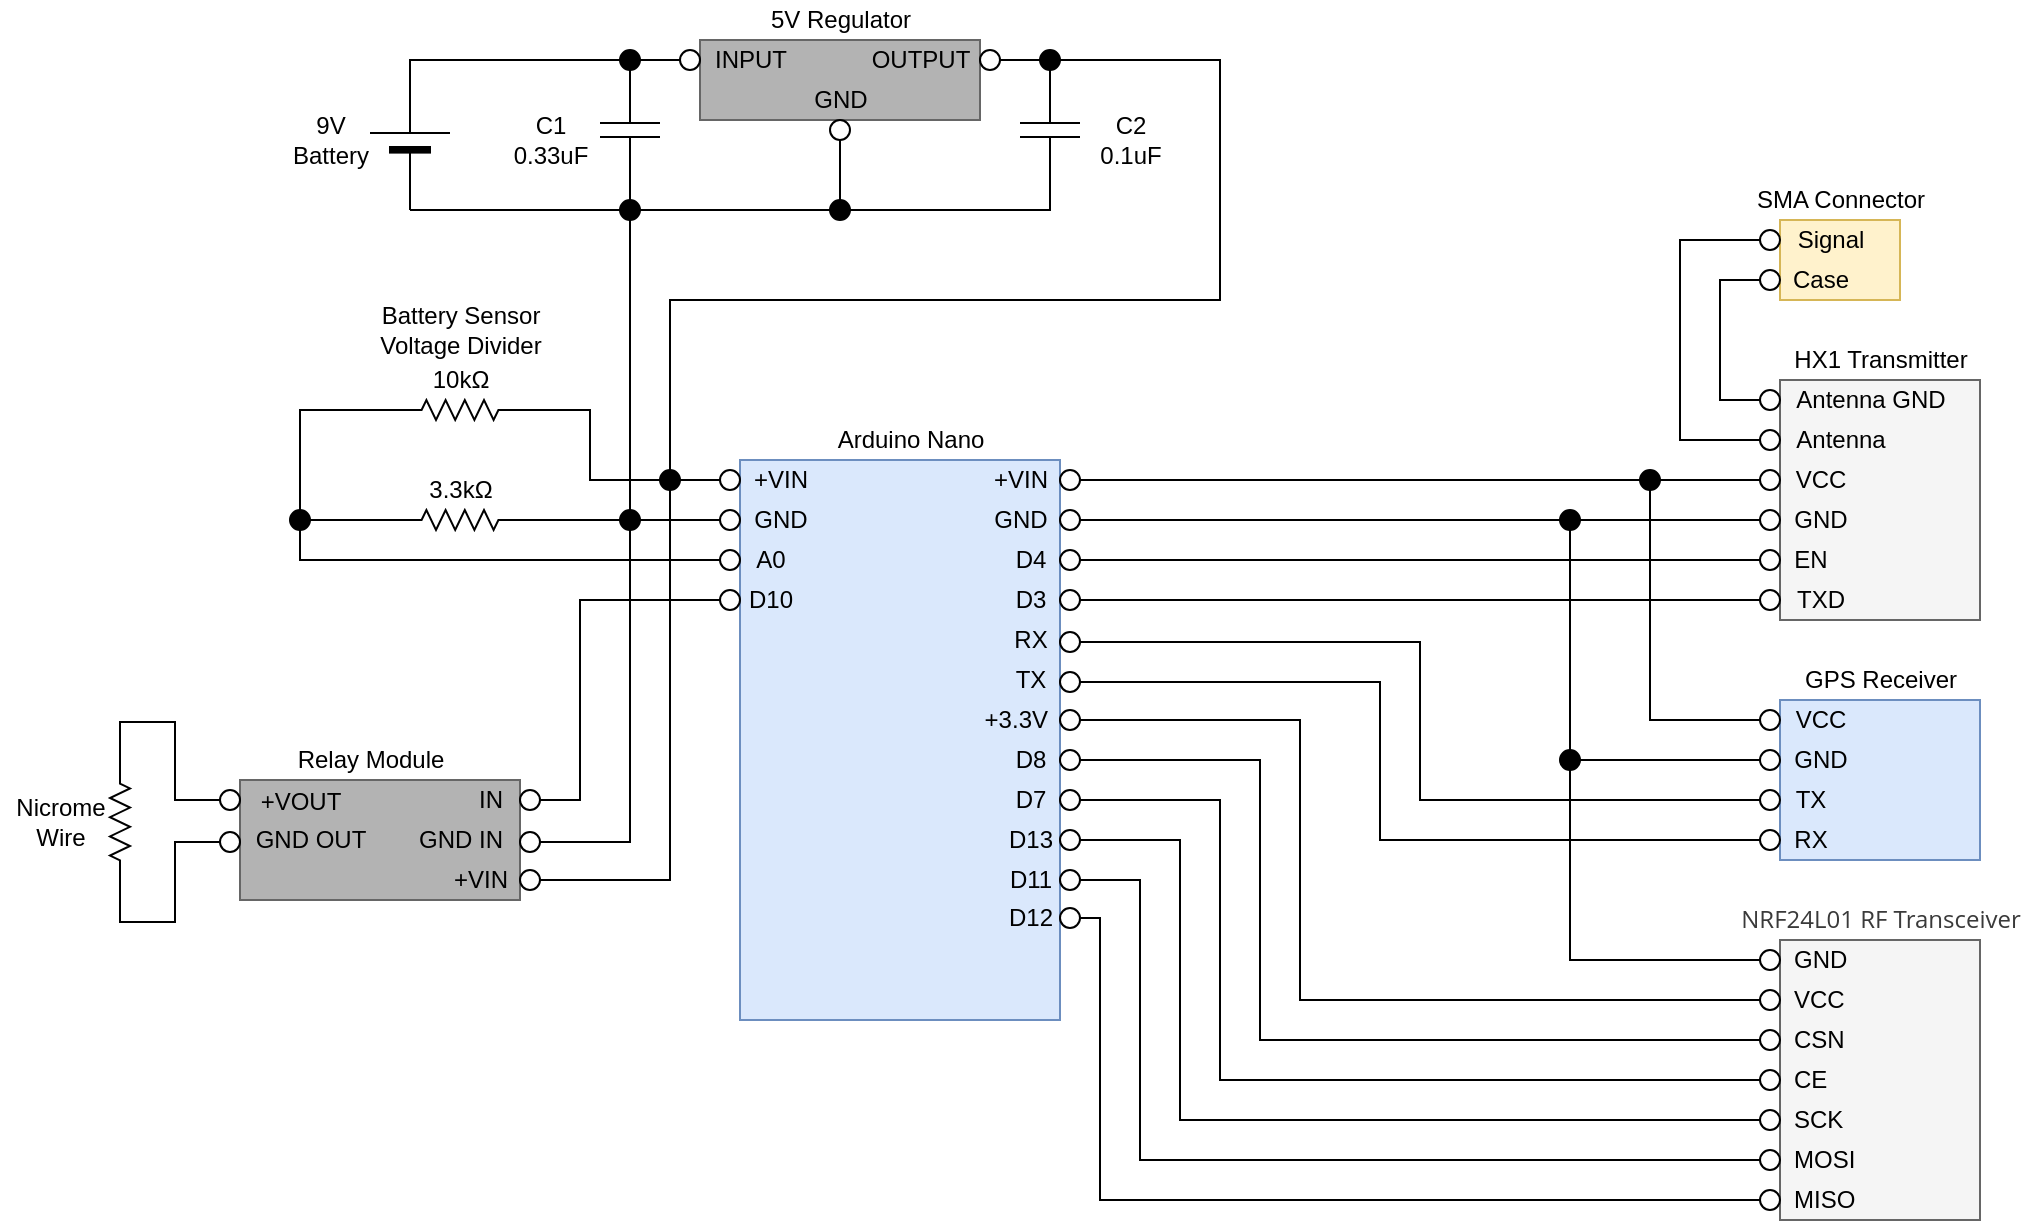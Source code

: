 <mxfile version="13.9.9" type="device" pages="2"><diagram id="GUF_xH9AuJ3nF2oxKDkU" name="Arduino Pinout Diagram"><mxGraphModel dx="706" dy="809" grid="1" gridSize="10" guides="1" tooltips="1" connect="1" arrows="1" fold="1" page="1" pageScale="1" pageWidth="1100" pageHeight="850" math="0" shadow="0"><root><mxCell id="H5tgDj_bL8NIbLLDyo32-0"/><mxCell id="H5tgDj_bL8NIbLLDyo32-1" parent="H5tgDj_bL8NIbLLDyo32-0"/><mxCell id="euFUm9zvhzopwbpW52qo-0" value="" style="whiteSpace=wrap;html=1;fillColor=#dae8fc;strokeColor=#6c8ebf;" parent="H5tgDj_bL8NIbLLDyo32-1" vertex="1"><mxGeometry x="420" y="280" width="160" height="280" as="geometry"/></mxCell><mxCell id="euFUm9zvhzopwbpW52qo-1" value="Arduino Nano" style="text;html=1;align=center;verticalAlign=middle;resizable=0;points=[];autosize=1;" parent="H5tgDj_bL8NIbLLDyo32-1" vertex="1"><mxGeometry x="460" y="260" width="90" height="20" as="geometry"/></mxCell><mxCell id="euFUm9zvhzopwbpW52qo-2" value="+VIN" style="text;html=1;align=center;verticalAlign=middle;resizable=0;points=[];autosize=1;" parent="H5tgDj_bL8NIbLLDyo32-1" vertex="1"><mxGeometry x="420" y="280" width="40" height="20" as="geometry"/></mxCell><mxCell id="euFUm9zvhzopwbpW52qo-3" value="" style="ellipse;whiteSpace=wrap;html=1;fillColor=none;" parent="H5tgDj_bL8NIbLLDyo32-1" vertex="1"><mxGeometry x="410" y="285" width="10" height="10" as="geometry"/></mxCell><mxCell id="euFUm9zvhzopwbpW52qo-4" value="GND" style="text;html=1;align=center;verticalAlign=middle;resizable=0;points=[];autosize=1;" parent="H5tgDj_bL8NIbLLDyo32-1" vertex="1"><mxGeometry x="420" y="300" width="40" height="20" as="geometry"/></mxCell><mxCell id="euFUm9zvhzopwbpW52qo-5" value="" style="ellipse;whiteSpace=wrap;html=1;fillColor=none;" parent="H5tgDj_bL8NIbLLDyo32-1" vertex="1"><mxGeometry x="410" y="305" width="10" height="10" as="geometry"/></mxCell><mxCell id="j-Q5GmbLtpDKPdYsWNEE-0" value="" style="whiteSpace=wrap;html=1;strokeColor=#666666;fontColor=#333333;fillColor=#B3B3B3;" parent="H5tgDj_bL8NIbLLDyo32-1" vertex="1"><mxGeometry x="400" y="70" width="140" height="40" as="geometry"/></mxCell><mxCell id="j-Q5GmbLtpDKPdYsWNEE-1" value="OUTPUT" style="text;html=1;align=center;verticalAlign=middle;resizable=0;points=[];autosize=1;" parent="H5tgDj_bL8NIbLLDyo32-1" vertex="1"><mxGeometry x="480" y="70" width="60" height="20" as="geometry"/></mxCell><mxCell id="j-Q5GmbLtpDKPdYsWNEE-2" value="GND" style="text;html=1;align=center;verticalAlign=middle;resizable=0;points=[];autosize=1;" parent="H5tgDj_bL8NIbLLDyo32-1" vertex="1"><mxGeometry x="450" y="90" width="40" height="20" as="geometry"/></mxCell><mxCell id="j-Q5GmbLtpDKPdYsWNEE-3" value="INPUT" style="text;html=1;align=center;verticalAlign=middle;resizable=0;points=[];autosize=1;" parent="H5tgDj_bL8NIbLLDyo32-1" vertex="1"><mxGeometry x="400" y="70" width="50" height="20" as="geometry"/></mxCell><mxCell id="j-Q5GmbLtpDKPdYsWNEE-4" value="" style="ellipse;whiteSpace=wrap;html=1;fillColor=none;" parent="H5tgDj_bL8NIbLLDyo32-1" vertex="1"><mxGeometry x="390" y="75" width="10" height="10" as="geometry"/></mxCell><mxCell id="j-Q5GmbLtpDKPdYsWNEE-21" style="edgeStyle=orthogonalEdgeStyle;orthogonalLoop=1;jettySize=auto;html=1;exitX=0.5;exitY=1;exitDx=0;exitDy=0;entryX=0.5;entryY=0;entryDx=0;entryDy=0;endArrow=none;endFill=0;" parent="H5tgDj_bL8NIbLLDyo32-1" source="j-Q5GmbLtpDKPdYsWNEE-5" target="j-Q5GmbLtpDKPdYsWNEE-18" edge="1"><mxGeometry relative="1" as="geometry"/></mxCell><mxCell id="j-Q5GmbLtpDKPdYsWNEE-5" value="" style="ellipse;whiteSpace=wrap;html=1;fillColor=none;" parent="H5tgDj_bL8NIbLLDyo32-1" vertex="1"><mxGeometry x="465" y="110" width="10" height="10" as="geometry"/></mxCell><mxCell id="j-Q5GmbLtpDKPdYsWNEE-15" style="edgeStyle=orthogonalEdgeStyle;orthogonalLoop=1;jettySize=auto;html=1;exitX=1;exitY=0.5;exitDx=0;exitDy=0;entryX=0;entryY=0.5;entryDx=0;entryDy=0;endArrow=none;endFill=0;" parent="H5tgDj_bL8NIbLLDyo32-1" source="j-Q5GmbLtpDKPdYsWNEE-6" target="j-Q5GmbLtpDKPdYsWNEE-14" edge="1"><mxGeometry relative="1" as="geometry"/></mxCell><mxCell id="j-Q5GmbLtpDKPdYsWNEE-6" value="" style="ellipse;whiteSpace=wrap;html=1;fillColor=none;" parent="H5tgDj_bL8NIbLLDyo32-1" vertex="1"><mxGeometry x="540" y="75" width="10" height="10" as="geometry"/></mxCell><mxCell id="j-Q5GmbLtpDKPdYsWNEE-7" value="5V Regulator" style="text;html=1;align=center;verticalAlign=middle;resizable=0;points=[];autosize=1;" parent="H5tgDj_bL8NIbLLDyo32-1" vertex="1"><mxGeometry x="425" y="50" width="90" height="20" as="geometry"/></mxCell><mxCell id="j-Q5GmbLtpDKPdYsWNEE-19" style="edgeStyle=orthogonalEdgeStyle;orthogonalLoop=1;jettySize=auto;html=1;exitX=0;exitY=0.5;exitDx=0;exitDy=0;exitPerimeter=0;entryX=0;entryY=0.5;entryDx=0;entryDy=0;endArrow=none;endFill=0;" parent="H5tgDj_bL8NIbLLDyo32-1" source="j-Q5GmbLtpDKPdYsWNEE-26" target="j-Q5GmbLtpDKPdYsWNEE-18" edge="1"><mxGeometry relative="1" as="geometry"><Array as="points"><mxPoint x="365" y="155"/></Array></mxGeometry></mxCell><mxCell id="j-Q5GmbLtpDKPdYsWNEE-8" value="" style="pointerEvents=1;verticalLabelPosition=bottom;shadow=0;dashed=0;align=center;html=1;verticalAlign=top;shape=mxgraph.electrical.capacitors.capacitor_1;fillColor=#000000;rotation=-90;" parent="H5tgDj_bL8NIbLLDyo32-1" vertex="1"><mxGeometry x="330" y="100" width="70" height="30" as="geometry"/></mxCell><mxCell id="j-Q5GmbLtpDKPdYsWNEE-11" style="edgeStyle=orthogonalEdgeStyle;orthogonalLoop=1;jettySize=auto;html=1;entryX=0;entryY=0.5;entryDx=0;entryDy=0;endArrow=none;endFill=0;" parent="H5tgDj_bL8NIbLLDyo32-1" source="j-Q5GmbLtpDKPdYsWNEE-9" target="j-Q5GmbLtpDKPdYsWNEE-4" edge="1"><mxGeometry relative="1" as="geometry"/></mxCell><mxCell id="j-Q5GmbLtpDKPdYsWNEE-9" value="" style="ellipse;whiteSpace=wrap;html=1;fillColor=#000000;" parent="H5tgDj_bL8NIbLLDyo32-1" vertex="1"><mxGeometry x="360" y="75" width="10" height="10" as="geometry"/></mxCell><mxCell id="j-Q5GmbLtpDKPdYsWNEE-20" style="edgeStyle=orthogonalEdgeStyle;orthogonalLoop=1;jettySize=auto;html=1;exitX=0;exitY=0.5;exitDx=0;exitDy=0;exitPerimeter=0;entryX=1;entryY=0.5;entryDx=0;entryDy=0;endArrow=none;endFill=0;rounded=0;" parent="H5tgDj_bL8NIbLLDyo32-1" source="j-Q5GmbLtpDKPdYsWNEE-13" target="j-Q5GmbLtpDKPdYsWNEE-18" edge="1"><mxGeometry relative="1" as="geometry"><Array as="points"><mxPoint x="575" y="155"/></Array></mxGeometry></mxCell><mxCell id="j-Q5GmbLtpDKPdYsWNEE-13" value="" style="pointerEvents=1;verticalLabelPosition=bottom;shadow=0;dashed=0;align=center;html=1;verticalAlign=top;shape=mxgraph.electrical.capacitors.capacitor_1;fillColor=#000000;rotation=-90;" parent="H5tgDj_bL8NIbLLDyo32-1" vertex="1"><mxGeometry x="540" y="100" width="70" height="30" as="geometry"/></mxCell><mxCell id="j-Q5GmbLtpDKPdYsWNEE-14" value="" style="ellipse;whiteSpace=wrap;html=1;fillColor=#000000;" parent="H5tgDj_bL8NIbLLDyo32-1" vertex="1"><mxGeometry x="570" y="75" width="10" height="10" as="geometry"/></mxCell><mxCell id="j-Q5GmbLtpDKPdYsWNEE-18" value="" style="ellipse;whiteSpace=wrap;html=1;fillColor=#000000;" parent="H5tgDj_bL8NIbLLDyo32-1" vertex="1"><mxGeometry x="465" y="150" width="10" height="10" as="geometry"/></mxCell><mxCell id="j-Q5GmbLtpDKPdYsWNEE-22" value="C1&lt;br&gt;0.33uF" style="text;html=1;align=center;verticalAlign=middle;resizable=0;points=[];autosize=1;" parent="H5tgDj_bL8NIbLLDyo32-1" vertex="1"><mxGeometry x="300" y="105" width="50" height="30" as="geometry"/></mxCell><mxCell id="j-Q5GmbLtpDKPdYsWNEE-23" value="C2&lt;br&gt;0.1uF" style="text;html=1;align=center;verticalAlign=middle;resizable=0;points=[];autosize=1;" parent="H5tgDj_bL8NIbLLDyo32-1" vertex="1"><mxGeometry x="590" y="105" width="50" height="30" as="geometry"/></mxCell><mxCell id="j-Q5GmbLtpDKPdYsWNEE-28" style="edgeStyle=orthogonalEdgeStyle;orthogonalLoop=1;jettySize=auto;html=1;exitX=0;exitY=0.5;exitDx=0;exitDy=0;exitPerimeter=0;entryX=0;entryY=0.5;entryDx=0;entryDy=0;endArrow=none;endFill=0;rounded=0;" parent="H5tgDj_bL8NIbLLDyo32-1" source="j-Q5GmbLtpDKPdYsWNEE-25" target="j-Q5GmbLtpDKPdYsWNEE-26" edge="1"><mxGeometry relative="1" as="geometry"><Array as="points"><mxPoint x="290" y="155"/><mxPoint x="290" y="155"/></Array></mxGeometry></mxCell><mxCell id="j-Q5GmbLtpDKPdYsWNEE-29" style="edgeStyle=orthogonalEdgeStyle;orthogonalLoop=1;jettySize=auto;html=1;exitX=1;exitY=0.5;exitDx=0;exitDy=0;exitPerimeter=0;entryX=0;entryY=0.5;entryDx=0;entryDy=0;endArrow=none;endFill=0;rounded=0;" parent="H5tgDj_bL8NIbLLDyo32-1" source="j-Q5GmbLtpDKPdYsWNEE-25" target="j-Q5GmbLtpDKPdYsWNEE-9" edge="1"><mxGeometry relative="1" as="geometry"><Array as="points"><mxPoint x="255" y="80"/></Array></mxGeometry></mxCell><mxCell id="j-Q5GmbLtpDKPdYsWNEE-25" value="" style="verticalLabelPosition=bottom;shadow=0;dashed=0;align=center;fillColor=#000000;html=1;verticalAlign=top;strokeWidth=1;shape=mxgraph.electrical.miscellaneous.monocell_battery;rotation=-90;" parent="H5tgDj_bL8NIbLLDyo32-1" vertex="1"><mxGeometry x="220" y="100" width="70" height="40" as="geometry"/></mxCell><mxCell id="j-Q5GmbLtpDKPdYsWNEE-33" style="edgeStyle=orthogonalEdgeStyle;orthogonalLoop=1;jettySize=auto;html=1;exitX=0.5;exitY=1;exitDx=0;exitDy=0;entryX=0;entryY=0.5;entryDx=0;entryDy=0;endArrow=none;endFill=0;rounded=0;" parent="H5tgDj_bL8NIbLLDyo32-1" source="j-Q5GmbLtpDKPdYsWNEE-133" target="euFUm9zvhzopwbpW52qo-5" edge="1"><mxGeometry relative="1" as="geometry"><Array as="points"><mxPoint x="365" y="310"/></Array></mxGeometry></mxCell><mxCell id="j-Q5GmbLtpDKPdYsWNEE-26" value="" style="ellipse;whiteSpace=wrap;html=1;fillColor=#000000;" parent="H5tgDj_bL8NIbLLDyo32-1" vertex="1"><mxGeometry x="360" y="150" width="10" height="10" as="geometry"/></mxCell><mxCell id="j-Q5GmbLtpDKPdYsWNEE-27" style="edgeStyle=orthogonalEdgeStyle;orthogonalLoop=1;jettySize=auto;html=1;exitX=0;exitY=0.5;exitDx=0;exitDy=0;exitPerimeter=0;entryX=0.5;entryY=0;entryDx=0;entryDy=0;endArrow=none;endFill=0;" parent="H5tgDj_bL8NIbLLDyo32-1" source="j-Q5GmbLtpDKPdYsWNEE-8" target="j-Q5GmbLtpDKPdYsWNEE-26" edge="1"><mxGeometry relative="1" as="geometry"><mxPoint x="365" y="150" as="sourcePoint"/><mxPoint x="465.0" y="155" as="targetPoint"/><Array as="points"/></mxGeometry></mxCell><mxCell id="j-Q5GmbLtpDKPdYsWNEE-30" value="9V &lt;br&gt;Battery" style="text;html=1;align=center;verticalAlign=middle;resizable=0;points=[];autosize=1;" parent="H5tgDj_bL8NIbLLDyo32-1" vertex="1"><mxGeometry x="190" y="105" width="50" height="30" as="geometry"/></mxCell><mxCell id="j-Q5GmbLtpDKPdYsWNEE-34" value="" style="whiteSpace=wrap;html=1;fillColor=#f5f5f5;strokeColor=#666666;fontColor=#333333;" parent="H5tgDj_bL8NIbLLDyo32-1" vertex="1"><mxGeometry x="940" y="240" width="100" height="120" as="geometry"/></mxCell><mxCell id="j-Q5GmbLtpDKPdYsWNEE-35" value="Antenna GND" style="text;html=1;align=center;verticalAlign=middle;resizable=0;points=[];autosize=1;" parent="H5tgDj_bL8NIbLLDyo32-1" vertex="1"><mxGeometry x="940" y="240" width="90" height="20" as="geometry"/></mxCell><mxCell id="j-Q5GmbLtpDKPdYsWNEE-36" value="Antenna" style="text;html=1;align=center;verticalAlign=middle;resizable=0;points=[];autosize=1;" parent="H5tgDj_bL8NIbLLDyo32-1" vertex="1"><mxGeometry x="940" y="260" width="60" height="20" as="geometry"/></mxCell><mxCell id="j-Q5GmbLtpDKPdYsWNEE-37" value="VCC" style="text;html=1;align=center;verticalAlign=middle;resizable=0;points=[];autosize=1;" parent="H5tgDj_bL8NIbLLDyo32-1" vertex="1"><mxGeometry x="940" y="280" width="40" height="20" as="geometry"/></mxCell><mxCell id="j-Q5GmbLtpDKPdYsWNEE-38" value="GND" style="text;html=1;align=center;verticalAlign=middle;resizable=0;points=[];autosize=1;" parent="H5tgDj_bL8NIbLLDyo32-1" vertex="1"><mxGeometry x="940" y="300" width="40" height="20" as="geometry"/></mxCell><mxCell id="j-Q5GmbLtpDKPdYsWNEE-39" value="EN" style="text;html=1;align=center;verticalAlign=middle;resizable=0;points=[];autosize=1;" parent="H5tgDj_bL8NIbLLDyo32-1" vertex="1"><mxGeometry x="940" y="320" width="30" height="20" as="geometry"/></mxCell><mxCell id="j-Q5GmbLtpDKPdYsWNEE-40" value="TXD" style="text;html=1;align=center;verticalAlign=middle;resizable=0;points=[];autosize=1;" parent="H5tgDj_bL8NIbLLDyo32-1" vertex="1"><mxGeometry x="940" y="340" width="40" height="20" as="geometry"/></mxCell><mxCell id="j-Q5GmbLtpDKPdYsWNEE-74" style="edgeStyle=orthogonalEdgeStyle;rounded=0;sketch=0;orthogonalLoop=1;jettySize=auto;html=1;exitX=0;exitY=0.5;exitDx=0;exitDy=0;entryX=0;entryY=0.5;entryDx=0;entryDy=0;endArrow=none;endFill=0;strokeColor=#000000;" parent="H5tgDj_bL8NIbLLDyo32-1" source="j-Q5GmbLtpDKPdYsWNEE-41" target="j-Q5GmbLtpDKPdYsWNEE-71" edge="1"><mxGeometry relative="1" as="geometry"/></mxCell><mxCell id="j-Q5GmbLtpDKPdYsWNEE-41" value="" style="ellipse;whiteSpace=wrap;html=1;fillColor=none;" parent="H5tgDj_bL8NIbLLDyo32-1" vertex="1"><mxGeometry x="930" y="245" width="10" height="10" as="geometry"/></mxCell><mxCell id="j-Q5GmbLtpDKPdYsWNEE-75" style="edgeStyle=orthogonalEdgeStyle;rounded=0;sketch=0;orthogonalLoop=1;jettySize=auto;html=1;exitX=0;exitY=0.5;exitDx=0;exitDy=0;entryX=0;entryY=0.5;entryDx=0;entryDy=0;endArrow=none;endFill=0;strokeColor=#000000;" parent="H5tgDj_bL8NIbLLDyo32-1" source="j-Q5GmbLtpDKPdYsWNEE-42" target="j-Q5GmbLtpDKPdYsWNEE-70" edge="1"><mxGeometry relative="1" as="geometry"><Array as="points"><mxPoint x="890" y="270"/><mxPoint x="890" y="170"/></Array></mxGeometry></mxCell><mxCell id="j-Q5GmbLtpDKPdYsWNEE-42" value="" style="ellipse;whiteSpace=wrap;html=1;fillColor=none;" parent="H5tgDj_bL8NIbLLDyo32-1" vertex="1"><mxGeometry x="930" y="265" width="10" height="10" as="geometry"/></mxCell><mxCell id="j-Q5GmbLtpDKPdYsWNEE-43" value="" style="ellipse;whiteSpace=wrap;html=1;fillColor=none;" parent="H5tgDj_bL8NIbLLDyo32-1" vertex="1"><mxGeometry x="930" y="285" width="10" height="10" as="geometry"/></mxCell><mxCell id="j-Q5GmbLtpDKPdYsWNEE-44" value="" style="ellipse;whiteSpace=wrap;html=1;fillColor=none;" parent="H5tgDj_bL8NIbLLDyo32-1" vertex="1"><mxGeometry x="930" y="305" width="10" height="10" as="geometry"/></mxCell><mxCell id="j-Q5GmbLtpDKPdYsWNEE-45" value="" style="ellipse;whiteSpace=wrap;html=1;fillColor=none;" parent="H5tgDj_bL8NIbLLDyo32-1" vertex="1"><mxGeometry x="930" y="325" width="10" height="10" as="geometry"/></mxCell><mxCell id="j-Q5GmbLtpDKPdYsWNEE-46" value="" style="ellipse;whiteSpace=wrap;html=1;fillColor=none;" parent="H5tgDj_bL8NIbLLDyo32-1" vertex="1"><mxGeometry x="930" y="345" width="10" height="10" as="geometry"/></mxCell><mxCell id="j-Q5GmbLtpDKPdYsWNEE-47" value="GND" style="text;html=1;align=center;verticalAlign=middle;resizable=0;points=[];autosize=1;" parent="H5tgDj_bL8NIbLLDyo32-1" vertex="1"><mxGeometry x="540" y="300" width="40" height="20" as="geometry"/></mxCell><mxCell id="j-Q5GmbLtpDKPdYsWNEE-48" value="+VIN" style="text;html=1;align=center;verticalAlign=middle;resizable=0;points=[];autosize=1;" parent="H5tgDj_bL8NIbLLDyo32-1" vertex="1"><mxGeometry x="540" y="280" width="40" height="20" as="geometry"/></mxCell><mxCell id="j-Q5GmbLtpDKPdYsWNEE-56" style="edgeStyle=orthogonalEdgeStyle;rounded=0;sketch=0;orthogonalLoop=1;jettySize=auto;html=1;exitX=1;exitY=0.5;exitDx=0;exitDy=0;entryX=0;entryY=0.5;entryDx=0;entryDy=0;endArrow=none;endFill=0;strokeColor=#000000;" parent="H5tgDj_bL8NIbLLDyo32-1" source="j-Q5GmbLtpDKPdYsWNEE-90" target="j-Q5GmbLtpDKPdYsWNEE-43" edge="1"><mxGeometry relative="1" as="geometry"/></mxCell><mxCell id="j-Q5GmbLtpDKPdYsWNEE-53" value="" style="ellipse;whiteSpace=wrap;html=1;fillColor=none;" parent="H5tgDj_bL8NIbLLDyo32-1" vertex="1"><mxGeometry x="580" y="285" width="10" height="10" as="geometry"/></mxCell><mxCell id="j-Q5GmbLtpDKPdYsWNEE-55" style="edgeStyle=orthogonalEdgeStyle;rounded=0;sketch=0;orthogonalLoop=1;jettySize=auto;html=1;exitX=1;exitY=0.5;exitDx=0;exitDy=0;entryX=0;entryY=0.5;entryDx=0;entryDy=0;strokeColor=#000000;endArrow=none;endFill=0;" parent="H5tgDj_bL8NIbLLDyo32-1" source="j-Q5GmbLtpDKPdYsWNEE-93" target="j-Q5GmbLtpDKPdYsWNEE-44" edge="1"><mxGeometry relative="1" as="geometry"><Array as="points"><mxPoint x="840" y="310"/><mxPoint x="840" y="310"/></Array></mxGeometry></mxCell><mxCell id="j-Q5GmbLtpDKPdYsWNEE-54" value="" style="ellipse;whiteSpace=wrap;html=1;fillColor=none;" parent="H5tgDj_bL8NIbLLDyo32-1" vertex="1"><mxGeometry x="580" y="305" width="10" height="10" as="geometry"/></mxCell><mxCell id="j-Q5GmbLtpDKPdYsWNEE-57" value="D4" style="text;html=1;align=center;verticalAlign=middle;resizable=0;points=[];autosize=1;" parent="H5tgDj_bL8NIbLLDyo32-1" vertex="1"><mxGeometry x="550" y="320" width="30" height="20" as="geometry"/></mxCell><mxCell id="j-Q5GmbLtpDKPdYsWNEE-58" value="D3" style="text;html=1;align=center;verticalAlign=middle;resizable=0;points=[];autosize=1;" parent="H5tgDj_bL8NIbLLDyo32-1" vertex="1"><mxGeometry x="550" y="340" width="30" height="20" as="geometry"/></mxCell><mxCell id="j-Q5GmbLtpDKPdYsWNEE-65" style="edgeStyle=orthogonalEdgeStyle;rounded=0;sketch=0;orthogonalLoop=1;jettySize=auto;html=1;exitX=1;exitY=0.5;exitDx=0;exitDy=0;entryX=0;entryY=0.5;entryDx=0;entryDy=0;endArrow=none;endFill=0;strokeColor=#000000;" parent="H5tgDj_bL8NIbLLDyo32-1" source="j-Q5GmbLtpDKPdYsWNEE-59" target="j-Q5GmbLtpDKPdYsWNEE-45" edge="1"><mxGeometry relative="1" as="geometry"/></mxCell><mxCell id="j-Q5GmbLtpDKPdYsWNEE-59" value="" style="ellipse;whiteSpace=wrap;html=1;fillColor=none;" parent="H5tgDj_bL8NIbLLDyo32-1" vertex="1"><mxGeometry x="580" y="325" width="10" height="10" as="geometry"/></mxCell><mxCell id="j-Q5GmbLtpDKPdYsWNEE-66" style="edgeStyle=orthogonalEdgeStyle;rounded=0;sketch=0;orthogonalLoop=1;jettySize=auto;html=1;exitX=1;exitY=0.5;exitDx=0;exitDy=0;entryX=0;entryY=0.5;entryDx=0;entryDy=0;endArrow=none;endFill=0;strokeColor=#000000;" parent="H5tgDj_bL8NIbLLDyo32-1" source="j-Q5GmbLtpDKPdYsWNEE-60" target="j-Q5GmbLtpDKPdYsWNEE-46" edge="1"><mxGeometry relative="1" as="geometry"/></mxCell><mxCell id="j-Q5GmbLtpDKPdYsWNEE-60" value="" style="ellipse;whiteSpace=wrap;html=1;fillColor=none;" parent="H5tgDj_bL8NIbLLDyo32-1" vertex="1"><mxGeometry x="580" y="345" width="10" height="10" as="geometry"/></mxCell><mxCell id="j-Q5GmbLtpDKPdYsWNEE-67" value="" style="whiteSpace=wrap;html=1;fillColor=#fff2cc;strokeColor=#d6b656;" parent="H5tgDj_bL8NIbLLDyo32-1" vertex="1"><mxGeometry x="940" y="160" width="60" height="40" as="geometry"/></mxCell><mxCell id="j-Q5GmbLtpDKPdYsWNEE-68" value="Case" style="text;html=1;align=center;verticalAlign=middle;resizable=0;points=[];autosize=1;" parent="H5tgDj_bL8NIbLLDyo32-1" vertex="1"><mxGeometry x="940" y="180" width="40" height="20" as="geometry"/></mxCell><mxCell id="j-Q5GmbLtpDKPdYsWNEE-69" value="Signal" style="text;html=1;align=center;verticalAlign=middle;resizable=0;points=[];autosize=1;" parent="H5tgDj_bL8NIbLLDyo32-1" vertex="1"><mxGeometry x="940" y="160" width="50" height="20" as="geometry"/></mxCell><mxCell id="j-Q5GmbLtpDKPdYsWNEE-70" value="" style="ellipse;whiteSpace=wrap;html=1;fillColor=none;" parent="H5tgDj_bL8NIbLLDyo32-1" vertex="1"><mxGeometry x="930" y="165" width="10" height="10" as="geometry"/></mxCell><mxCell id="j-Q5GmbLtpDKPdYsWNEE-71" value="" style="ellipse;whiteSpace=wrap;html=1;fillColor=none;" parent="H5tgDj_bL8NIbLLDyo32-1" vertex="1"><mxGeometry x="930" y="185" width="10" height="10" as="geometry"/></mxCell><mxCell id="j-Q5GmbLtpDKPdYsWNEE-72" value="SMA Connector" style="text;html=1;align=center;verticalAlign=middle;resizable=0;points=[];autosize=1;" parent="H5tgDj_bL8NIbLLDyo32-1" vertex="1"><mxGeometry x="920" y="140" width="100" height="20" as="geometry"/></mxCell><mxCell id="j-Q5GmbLtpDKPdYsWNEE-73" value="HX1 Transmitter" style="text;html=1;align=center;verticalAlign=middle;resizable=0;points=[];autosize=1;" parent="H5tgDj_bL8NIbLLDyo32-1" vertex="1"><mxGeometry x="940" y="220" width="100" height="20" as="geometry"/></mxCell><mxCell id="j-Q5GmbLtpDKPdYsWNEE-76" value="" style="whiteSpace=wrap;html=1;fillColor=#dae8fc;strokeColor=#6c8ebf;" parent="H5tgDj_bL8NIbLLDyo32-1" vertex="1"><mxGeometry x="940" y="400" width="100" height="80" as="geometry"/></mxCell><mxCell id="j-Q5GmbLtpDKPdYsWNEE-79" value="VCC" style="text;html=1;align=center;verticalAlign=middle;resizable=0;points=[];autosize=1;" parent="H5tgDj_bL8NIbLLDyo32-1" vertex="1"><mxGeometry x="940" y="400" width="40" height="20" as="geometry"/></mxCell><mxCell id="j-Q5GmbLtpDKPdYsWNEE-80" value="GND" style="text;html=1;align=center;verticalAlign=middle;resizable=0;points=[];autosize=1;" parent="H5tgDj_bL8NIbLLDyo32-1" vertex="1"><mxGeometry x="940" y="420" width="40" height="20" as="geometry"/></mxCell><mxCell id="j-Q5GmbLtpDKPdYsWNEE-81" value="TX" style="text;html=1;align=center;verticalAlign=middle;resizable=0;points=[];autosize=1;" parent="H5tgDj_bL8NIbLLDyo32-1" vertex="1"><mxGeometry x="940" y="440" width="30" height="20" as="geometry"/></mxCell><mxCell id="j-Q5GmbLtpDKPdYsWNEE-82" value="RX" style="text;html=1;align=center;verticalAlign=middle;resizable=0;points=[];autosize=1;" parent="H5tgDj_bL8NIbLLDyo32-1" vertex="1"><mxGeometry x="940" y="460" width="30" height="20" as="geometry"/></mxCell><mxCell id="j-Q5GmbLtpDKPdYsWNEE-85" value="" style="ellipse;whiteSpace=wrap;html=1;fillColor=none;" parent="H5tgDj_bL8NIbLLDyo32-1" vertex="1"><mxGeometry x="930" y="405" width="10" height="10" as="geometry"/></mxCell><mxCell id="j-Q5GmbLtpDKPdYsWNEE-86" value="" style="ellipse;whiteSpace=wrap;html=1;fillColor=none;" parent="H5tgDj_bL8NIbLLDyo32-1" vertex="1"><mxGeometry x="930" y="425" width="10" height="10" as="geometry"/></mxCell><mxCell id="j-Q5GmbLtpDKPdYsWNEE-87" value="" style="ellipse;whiteSpace=wrap;html=1;fillColor=none;" parent="H5tgDj_bL8NIbLLDyo32-1" vertex="1"><mxGeometry x="930" y="445" width="10" height="10" as="geometry"/></mxCell><mxCell id="j-Q5GmbLtpDKPdYsWNEE-88" value="" style="ellipse;whiteSpace=wrap;html=1;fillColor=none;" parent="H5tgDj_bL8NIbLLDyo32-1" vertex="1"><mxGeometry x="930" y="465" width="10" height="10" as="geometry"/></mxCell><mxCell id="j-Q5GmbLtpDKPdYsWNEE-89" value="GPS Receiver" style="text;html=1;align=center;verticalAlign=middle;resizable=0;points=[];autosize=1;" parent="H5tgDj_bL8NIbLLDyo32-1" vertex="1"><mxGeometry x="945" y="380" width="90" height="20" as="geometry"/></mxCell><mxCell id="arVJhiVMVd047WSns65Y-44" style="edgeStyle=orthogonalEdgeStyle;rounded=0;orthogonalLoop=1;jettySize=auto;html=1;exitX=0.5;exitY=1;exitDx=0;exitDy=0;entryX=0;entryY=0.5;entryDx=0;entryDy=0;endArrow=none;endFill=0;" edge="1" parent="H5tgDj_bL8NIbLLDyo32-1" source="j-Q5GmbLtpDKPdYsWNEE-90" target="j-Q5GmbLtpDKPdYsWNEE-85"><mxGeometry relative="1" as="geometry"/></mxCell><mxCell id="j-Q5GmbLtpDKPdYsWNEE-90" value="" style="ellipse;whiteSpace=wrap;html=1;fillColor=#000000;" parent="H5tgDj_bL8NIbLLDyo32-1" vertex="1"><mxGeometry x="870" y="285" width="10" height="10" as="geometry"/></mxCell><mxCell id="j-Q5GmbLtpDKPdYsWNEE-91" style="edgeStyle=orthogonalEdgeStyle;rounded=0;sketch=0;orthogonalLoop=1;jettySize=auto;html=1;exitX=1;exitY=0.5;exitDx=0;exitDy=0;entryX=0;entryY=0.5;entryDx=0;entryDy=0;endArrow=none;endFill=0;strokeColor=#000000;" parent="H5tgDj_bL8NIbLLDyo32-1" source="j-Q5GmbLtpDKPdYsWNEE-53" target="j-Q5GmbLtpDKPdYsWNEE-90" edge="1"><mxGeometry relative="1" as="geometry"><mxPoint x="590" y="290" as="sourcePoint"/><mxPoint x="930" y="310" as="targetPoint"/><Array as="points"><mxPoint x="757" y="290"/><mxPoint x="757" y="290"/></Array></mxGeometry></mxCell><mxCell id="j-Q5GmbLtpDKPdYsWNEE-95" style="edgeStyle=orthogonalEdgeStyle;rounded=0;sketch=0;orthogonalLoop=1;jettySize=auto;html=1;exitX=0.5;exitY=1;exitDx=0;exitDy=0;entryX=0;entryY=0.5;entryDx=0;entryDy=0;endArrow=none;endFill=0;strokeColor=#000000;" parent="H5tgDj_bL8NIbLLDyo32-1" source="arVJhiVMVd047WSns65Y-14" target="j-Q5GmbLtpDKPdYsWNEE-86" edge="1"><mxGeometry relative="1" as="geometry"><Array as="points"><mxPoint x="835" y="430"/></Array></mxGeometry></mxCell><mxCell id="j-Q5GmbLtpDKPdYsWNEE-93" value="" style="ellipse;whiteSpace=wrap;html=1;fillColor=#000000;" parent="H5tgDj_bL8NIbLLDyo32-1" vertex="1"><mxGeometry x="830" y="305" width="10" height="10" as="geometry"/></mxCell><mxCell id="j-Q5GmbLtpDKPdYsWNEE-94" style="edgeStyle=orthogonalEdgeStyle;rounded=0;sketch=0;orthogonalLoop=1;jettySize=auto;html=1;exitX=1;exitY=0.5;exitDx=0;exitDy=0;entryX=0;entryY=0.5;entryDx=0;entryDy=0;strokeColor=#000000;endArrow=none;endFill=0;" parent="H5tgDj_bL8NIbLLDyo32-1" source="j-Q5GmbLtpDKPdYsWNEE-54" target="j-Q5GmbLtpDKPdYsWNEE-93" edge="1"><mxGeometry relative="1" as="geometry"><mxPoint x="590" y="330" as="sourcePoint"/><mxPoint x="930" y="330" as="targetPoint"/><Array as="points"/></mxGeometry></mxCell><mxCell id="j-Q5GmbLtpDKPdYsWNEE-96" value="RX" style="text;html=1;align=center;verticalAlign=middle;resizable=0;points=[];autosize=1;" parent="H5tgDj_bL8NIbLLDyo32-1" vertex="1"><mxGeometry x="550" y="360" width="30" height="20" as="geometry"/></mxCell><mxCell id="j-Q5GmbLtpDKPdYsWNEE-97" value="TX" style="text;html=1;align=center;verticalAlign=middle;resizable=0;points=[];autosize=1;" parent="H5tgDj_bL8NIbLLDyo32-1" vertex="1"><mxGeometry x="550" y="380" width="30" height="20" as="geometry"/></mxCell><mxCell id="j-Q5GmbLtpDKPdYsWNEE-100" style="edgeStyle=orthogonalEdgeStyle;rounded=0;sketch=0;orthogonalLoop=1;jettySize=auto;html=1;exitX=1;exitY=0.5;exitDx=0;exitDy=0;entryX=0;entryY=0.5;entryDx=0;entryDy=0;endArrow=none;endFill=0;strokeColor=#000000;" parent="H5tgDj_bL8NIbLLDyo32-1" source="j-Q5GmbLtpDKPdYsWNEE-98" target="j-Q5GmbLtpDKPdYsWNEE-87" edge="1"><mxGeometry relative="1" as="geometry"><Array as="points"><mxPoint x="760" y="371"/><mxPoint x="760" y="450"/></Array></mxGeometry></mxCell><mxCell id="j-Q5GmbLtpDKPdYsWNEE-98" value="" style="ellipse;whiteSpace=wrap;html=1;fillColor=none;" parent="H5tgDj_bL8NIbLLDyo32-1" vertex="1"><mxGeometry x="580" y="366" width="10" height="10" as="geometry"/></mxCell><mxCell id="j-Q5GmbLtpDKPdYsWNEE-101" style="edgeStyle=orthogonalEdgeStyle;rounded=0;sketch=0;orthogonalLoop=1;jettySize=auto;html=1;exitX=1;exitY=0.5;exitDx=0;exitDy=0;entryX=0;entryY=0.5;entryDx=0;entryDy=0;endArrow=none;endFill=0;strokeColor=#000000;" parent="H5tgDj_bL8NIbLLDyo32-1" source="j-Q5GmbLtpDKPdYsWNEE-99" target="j-Q5GmbLtpDKPdYsWNEE-88" edge="1"><mxGeometry relative="1" as="geometry"><Array as="points"><mxPoint x="740" y="391"/><mxPoint x="740" y="470"/></Array></mxGeometry></mxCell><mxCell id="j-Q5GmbLtpDKPdYsWNEE-99" value="" style="ellipse;whiteSpace=wrap;html=1;fillColor=none;" parent="H5tgDj_bL8NIbLLDyo32-1" vertex="1"><mxGeometry x="580" y="386" width="10" height="10" as="geometry"/></mxCell><mxCell id="j-Q5GmbLtpDKPdYsWNEE-102" value="" style="whiteSpace=wrap;html=1;strokeColor=#666666;fontColor=#333333;fillColor=#B3B3B3;" parent="H5tgDj_bL8NIbLLDyo32-1" vertex="1"><mxGeometry x="170" y="440" width="140" height="60" as="geometry"/></mxCell><mxCell id="j-Q5GmbLtpDKPdYsWNEE-103" value="Relay Module" style="text;html=1;align=center;verticalAlign=middle;resizable=0;points=[];autosize=1;" parent="H5tgDj_bL8NIbLLDyo32-1" vertex="1"><mxGeometry x="190" y="420" width="90" height="20" as="geometry"/></mxCell><mxCell id="j-Q5GmbLtpDKPdYsWNEE-104" value="IN" style="text;html=1;align=center;verticalAlign=middle;resizable=0;points=[];autosize=1;" parent="H5tgDj_bL8NIbLLDyo32-1" vertex="1"><mxGeometry x="280" y="440" width="30" height="20" as="geometry"/></mxCell><mxCell id="j-Q5GmbLtpDKPdYsWNEE-137" style="edgeStyle=orthogonalEdgeStyle;rounded=0;sketch=0;orthogonalLoop=1;jettySize=auto;html=1;exitX=1;exitY=0.5;exitDx=0;exitDy=0;entryX=0;entryY=0.5;entryDx=0;entryDy=0;endArrow=none;endFill=0;strokeColor=#000000;" parent="H5tgDj_bL8NIbLLDyo32-1" source="j-Q5GmbLtpDKPdYsWNEE-105" target="j-Q5GmbLtpDKPdYsWNEE-113" edge="1"><mxGeometry relative="1" as="geometry"><Array as="points"><mxPoint x="340" y="450"/><mxPoint x="340" y="350"/></Array></mxGeometry></mxCell><mxCell id="j-Q5GmbLtpDKPdYsWNEE-105" value="" style="ellipse;whiteSpace=wrap;html=1;fillColor=none;" parent="H5tgDj_bL8NIbLLDyo32-1" vertex="1"><mxGeometry x="310" y="445" width="10" height="10" as="geometry"/></mxCell><mxCell id="j-Q5GmbLtpDKPdYsWNEE-110" value="A0" style="text;html=1;align=center;verticalAlign=middle;resizable=0;points=[];autosize=1;" parent="H5tgDj_bL8NIbLLDyo32-1" vertex="1"><mxGeometry x="420" y="320" width="30" height="20" as="geometry"/></mxCell><mxCell id="j-Q5GmbLtpDKPdYsWNEE-111" value="" style="ellipse;whiteSpace=wrap;html=1;fillColor=none;" parent="H5tgDj_bL8NIbLLDyo32-1" vertex="1"><mxGeometry x="410" y="325" width="10" height="10" as="geometry"/></mxCell><mxCell id="j-Q5GmbLtpDKPdYsWNEE-112" value="D10" style="text;html=1;align=center;verticalAlign=middle;resizable=0;points=[];autosize=1;" parent="H5tgDj_bL8NIbLLDyo32-1" vertex="1"><mxGeometry x="415" y="340" width="40" height="20" as="geometry"/></mxCell><mxCell id="j-Q5GmbLtpDKPdYsWNEE-113" value="" style="ellipse;whiteSpace=wrap;html=1;fillColor=none;" parent="H5tgDj_bL8NIbLLDyo32-1" vertex="1"><mxGeometry x="410" y="345" width="10" height="10" as="geometry"/></mxCell><mxCell id="j-Q5GmbLtpDKPdYsWNEE-119" value="GND IN" style="text;html=1;align=center;verticalAlign=middle;resizable=0;points=[];autosize=1;" parent="H5tgDj_bL8NIbLLDyo32-1" vertex="1"><mxGeometry x="250" y="460" width="60" height="20" as="geometry"/></mxCell><mxCell id="j-Q5GmbLtpDKPdYsWNEE-120" value="+VIN" style="text;html=1;align=center;verticalAlign=middle;resizable=0;points=[];autosize=1;" parent="H5tgDj_bL8NIbLLDyo32-1" vertex="1"><mxGeometry x="270" y="480" width="40" height="20" as="geometry"/></mxCell><mxCell id="j-Q5GmbLtpDKPdYsWNEE-136" style="edgeStyle=orthogonalEdgeStyle;rounded=0;sketch=0;orthogonalLoop=1;jettySize=auto;html=1;exitX=1;exitY=0.5;exitDx=0;exitDy=0;entryX=0.5;entryY=1;entryDx=0;entryDy=0;endArrow=none;endFill=0;strokeColor=#000000;" parent="H5tgDj_bL8NIbLLDyo32-1" source="j-Q5GmbLtpDKPdYsWNEE-121" target="j-Q5GmbLtpDKPdYsWNEE-133" edge="1"><mxGeometry relative="1" as="geometry"/></mxCell><mxCell id="j-Q5GmbLtpDKPdYsWNEE-121" value="" style="ellipse;whiteSpace=wrap;html=1;fillColor=none;" parent="H5tgDj_bL8NIbLLDyo32-1" vertex="1"><mxGeometry x="310" y="466" width="10" height="10" as="geometry"/></mxCell><mxCell id="j-Q5GmbLtpDKPdYsWNEE-123" value="" style="ellipse;whiteSpace=wrap;html=1;fillColor=none;" parent="H5tgDj_bL8NIbLLDyo32-1" vertex="1"><mxGeometry x="310" y="485" width="10" height="10" as="geometry"/></mxCell><mxCell id="j-Q5GmbLtpDKPdYsWNEE-125" value="+VOUT" style="text;html=1;align=center;verticalAlign=middle;resizable=0;points=[];autosize=1;" parent="H5tgDj_bL8NIbLLDyo32-1" vertex="1"><mxGeometry x="170" y="441" width="60" height="20" as="geometry"/></mxCell><mxCell id="j-Q5GmbLtpDKPdYsWNEE-126" value="GND OUT" style="text;html=1;align=center;verticalAlign=middle;resizable=0;points=[];autosize=1;" parent="H5tgDj_bL8NIbLLDyo32-1" vertex="1"><mxGeometry x="170" y="460" width="70" height="20" as="geometry"/></mxCell><mxCell id="j-Q5GmbLtpDKPdYsWNEE-127" value="" style="ellipse;whiteSpace=wrap;html=1;fillColor=none;" parent="H5tgDj_bL8NIbLLDyo32-1" vertex="1"><mxGeometry x="160" y="445" width="10" height="10" as="geometry"/></mxCell><mxCell id="j-Q5GmbLtpDKPdYsWNEE-128" value="" style="ellipse;whiteSpace=wrap;html=1;fillColor=none;" parent="H5tgDj_bL8NIbLLDyo32-1" vertex="1"><mxGeometry x="160" y="466" width="10" height="10" as="geometry"/></mxCell><mxCell id="j-Q5GmbLtpDKPdYsWNEE-131" style="edgeStyle=orthogonalEdgeStyle;rounded=0;sketch=0;orthogonalLoop=1;jettySize=auto;html=1;exitX=1;exitY=0.5;exitDx=0;exitDy=0;entryX=0;entryY=0.5;entryDx=0;entryDy=0;endArrow=none;endFill=0;strokeColor=#000000;" parent="H5tgDj_bL8NIbLLDyo32-1" source="j-Q5GmbLtpDKPdYsWNEE-129" target="euFUm9zvhzopwbpW52qo-3" edge="1"><mxGeometry relative="1" as="geometry"/></mxCell><mxCell id="j-Q5GmbLtpDKPdYsWNEE-132" style="edgeStyle=orthogonalEdgeStyle;rounded=0;sketch=0;orthogonalLoop=1;jettySize=auto;html=1;exitX=0.5;exitY=1;exitDx=0;exitDy=0;entryX=1;entryY=0.5;entryDx=0;entryDy=0;endArrow=none;endFill=0;strokeColor=#000000;" parent="H5tgDj_bL8NIbLLDyo32-1" source="j-Q5GmbLtpDKPdYsWNEE-129" target="j-Q5GmbLtpDKPdYsWNEE-123" edge="1"><mxGeometry relative="1" as="geometry"/></mxCell><mxCell id="j-Q5GmbLtpDKPdYsWNEE-145" style="edgeStyle=orthogonalEdgeStyle;rounded=0;sketch=0;orthogonalLoop=1;jettySize=auto;html=1;exitX=0;exitY=0.5;exitDx=0;exitDy=0;entryX=0;entryY=0.5;entryDx=0;entryDy=0;entryPerimeter=0;endArrow=none;endFill=0;strokeColor=#000000;" parent="H5tgDj_bL8NIbLLDyo32-1" source="j-Q5GmbLtpDKPdYsWNEE-129" target="j-Q5GmbLtpDKPdYsWNEE-142" edge="1"><mxGeometry relative="1" as="geometry"/></mxCell><mxCell id="j-Q5GmbLtpDKPdYsWNEE-129" value="" style="ellipse;whiteSpace=wrap;html=1;fillColor=#000000;" parent="H5tgDj_bL8NIbLLDyo32-1" vertex="1"><mxGeometry x="380" y="285" width="10" height="10" as="geometry"/></mxCell><mxCell id="j-Q5GmbLtpDKPdYsWNEE-130" style="edgeStyle=orthogonalEdgeStyle;orthogonalLoop=1;jettySize=auto;html=1;exitX=1;exitY=0.5;exitDx=0;exitDy=0;entryX=0.5;entryY=0;entryDx=0;entryDy=0;endArrow=none;endFill=0;rounded=0;" parent="H5tgDj_bL8NIbLLDyo32-1" source="j-Q5GmbLtpDKPdYsWNEE-14" target="j-Q5GmbLtpDKPdYsWNEE-129" edge="1"><mxGeometry relative="1" as="geometry"><mxPoint x="580" y="80" as="sourcePoint"/><mxPoint x="410.0" y="290" as="targetPoint"/><Array as="points"><mxPoint x="660" y="80"/><mxPoint x="660" y="200"/><mxPoint x="385" y="200"/></Array></mxGeometry></mxCell><mxCell id="j-Q5GmbLtpDKPdYsWNEE-133" value="" style="ellipse;whiteSpace=wrap;html=1;fillColor=#000000;" parent="H5tgDj_bL8NIbLLDyo32-1" vertex="1"><mxGeometry x="360" y="305" width="10" height="10" as="geometry"/></mxCell><mxCell id="j-Q5GmbLtpDKPdYsWNEE-134" style="edgeStyle=orthogonalEdgeStyle;orthogonalLoop=1;jettySize=auto;html=1;exitX=0.5;exitY=1;exitDx=0;exitDy=0;endArrow=none;endFill=0;rounded=0;entryX=0.5;entryY=0;entryDx=0;entryDy=0;" parent="H5tgDj_bL8NIbLLDyo32-1" source="j-Q5GmbLtpDKPdYsWNEE-26" target="j-Q5GmbLtpDKPdYsWNEE-133" edge="1"><mxGeometry relative="1" as="geometry"><mxPoint x="365" y="160" as="sourcePoint"/><mxPoint x="365" y="300" as="targetPoint"/><Array as="points"/></mxGeometry></mxCell><mxCell id="j-Q5GmbLtpDKPdYsWNEE-139" style="edgeStyle=orthogonalEdgeStyle;rounded=0;sketch=0;orthogonalLoop=1;jettySize=auto;html=1;exitX=0;exitY=0.5;exitDx=0;exitDy=0;exitPerimeter=0;entryX=0;entryY=0.5;entryDx=0;entryDy=0;endArrow=none;endFill=0;strokeColor=#000000;" parent="H5tgDj_bL8NIbLLDyo32-1" source="j-Q5GmbLtpDKPdYsWNEE-138" target="j-Q5GmbLtpDKPdYsWNEE-127" edge="1"><mxGeometry relative="1" as="geometry"/></mxCell><mxCell id="j-Q5GmbLtpDKPdYsWNEE-140" style="edgeStyle=orthogonalEdgeStyle;rounded=0;sketch=0;orthogonalLoop=1;jettySize=auto;html=1;exitX=1;exitY=0.5;exitDx=0;exitDy=0;exitPerimeter=0;entryX=0;entryY=0.5;entryDx=0;entryDy=0;endArrow=none;endFill=0;strokeColor=#000000;" parent="H5tgDj_bL8NIbLLDyo32-1" source="j-Q5GmbLtpDKPdYsWNEE-138" target="j-Q5GmbLtpDKPdYsWNEE-128" edge="1"><mxGeometry relative="1" as="geometry"/></mxCell><mxCell id="j-Q5GmbLtpDKPdYsWNEE-138" value="" style="pointerEvents=1;verticalLabelPosition=bottom;shadow=0;dashed=0;align=center;html=1;verticalAlign=top;shape=mxgraph.electrical.resistors.resistor_2;rounded=0;sketch=0;fillColor=none;rotation=90;" parent="H5tgDj_bL8NIbLLDyo32-1" vertex="1"><mxGeometry x="80" y="456" width="60" height="10" as="geometry"/></mxCell><mxCell id="j-Q5GmbLtpDKPdYsWNEE-141" value="Nicrome&lt;br&gt;Wire" style="text;html=1;align=center;verticalAlign=middle;resizable=0;points=[];autosize=1;" parent="H5tgDj_bL8NIbLLDyo32-1" vertex="1"><mxGeometry x="50" y="446" width="60" height="30" as="geometry"/></mxCell><mxCell id="j-Q5GmbLtpDKPdYsWNEE-147" style="edgeStyle=orthogonalEdgeStyle;rounded=0;sketch=0;orthogonalLoop=1;jettySize=auto;html=1;exitX=1;exitY=0.5;exitDx=0;exitDy=0;exitPerimeter=0;entryX=0.5;entryY=0;entryDx=0;entryDy=0;endArrow=none;endFill=0;strokeColor=#000000;" parent="H5tgDj_bL8NIbLLDyo32-1" source="j-Q5GmbLtpDKPdYsWNEE-142" target="j-Q5GmbLtpDKPdYsWNEE-146" edge="1"><mxGeometry relative="1" as="geometry"><Array as="points"><mxPoint x="200" y="255"/></Array></mxGeometry></mxCell><mxCell id="j-Q5GmbLtpDKPdYsWNEE-142" value="" style="pointerEvents=1;verticalLabelPosition=bottom;shadow=0;dashed=0;align=center;html=1;verticalAlign=top;shape=mxgraph.electrical.resistors.resistor_2;rounded=0;sketch=0;fillColor=none;rotation=-180;" parent="H5tgDj_bL8NIbLLDyo32-1" vertex="1"><mxGeometry x="250" y="250" width="60" height="10" as="geometry"/></mxCell><mxCell id="j-Q5GmbLtpDKPdYsWNEE-144" style="edgeStyle=orthogonalEdgeStyle;rounded=0;sketch=0;orthogonalLoop=1;jettySize=auto;html=1;exitX=1;exitY=0.5;exitDx=0;exitDy=0;exitPerimeter=0;entryX=0;entryY=0.5;entryDx=0;entryDy=0;endArrow=none;endFill=0;strokeColor=#000000;" parent="H5tgDj_bL8NIbLLDyo32-1" source="j-Q5GmbLtpDKPdYsWNEE-143" target="j-Q5GmbLtpDKPdYsWNEE-133" edge="1"><mxGeometry relative="1" as="geometry"/></mxCell><mxCell id="j-Q5GmbLtpDKPdYsWNEE-149" style="edgeStyle=orthogonalEdgeStyle;rounded=0;sketch=0;orthogonalLoop=1;jettySize=auto;html=1;exitX=0;exitY=0.5;exitDx=0;exitDy=0;exitPerimeter=0;entryX=1;entryY=0.5;entryDx=0;entryDy=0;endArrow=none;endFill=0;strokeColor=#000000;" parent="H5tgDj_bL8NIbLLDyo32-1" source="j-Q5GmbLtpDKPdYsWNEE-143" target="j-Q5GmbLtpDKPdYsWNEE-146" edge="1"><mxGeometry relative="1" as="geometry"/></mxCell><mxCell id="j-Q5GmbLtpDKPdYsWNEE-143" value="" style="pointerEvents=1;verticalLabelPosition=bottom;shadow=0;dashed=0;align=center;html=1;verticalAlign=top;shape=mxgraph.electrical.resistors.resistor_2;rounded=0;sketch=0;fillColor=none;rotation=0;" parent="H5tgDj_bL8NIbLLDyo32-1" vertex="1"><mxGeometry x="250" y="305" width="60" height="10" as="geometry"/></mxCell><mxCell id="j-Q5GmbLtpDKPdYsWNEE-148" style="edgeStyle=orthogonalEdgeStyle;rounded=0;sketch=0;orthogonalLoop=1;jettySize=auto;html=1;exitX=0.5;exitY=1;exitDx=0;exitDy=0;entryX=0;entryY=0.5;entryDx=0;entryDy=0;endArrow=none;endFill=0;strokeColor=#000000;" parent="H5tgDj_bL8NIbLLDyo32-1" source="j-Q5GmbLtpDKPdYsWNEE-146" target="j-Q5GmbLtpDKPdYsWNEE-111" edge="1"><mxGeometry relative="1" as="geometry"><Array as="points"><mxPoint x="200" y="330"/></Array></mxGeometry></mxCell><mxCell id="j-Q5GmbLtpDKPdYsWNEE-146" value="" style="ellipse;whiteSpace=wrap;html=1;fillColor=#000000;" parent="H5tgDj_bL8NIbLLDyo32-1" vertex="1"><mxGeometry x="195" y="305" width="10" height="10" as="geometry"/></mxCell><mxCell id="j-Q5GmbLtpDKPdYsWNEE-150" value="10kΩ" style="text;html=1;align=center;verticalAlign=middle;resizable=0;points=[];autosize=1;" parent="H5tgDj_bL8NIbLLDyo32-1" vertex="1"><mxGeometry x="260" y="230" width="40" height="20" as="geometry"/></mxCell><mxCell id="j-Q5GmbLtpDKPdYsWNEE-151" value="3.3kΩ" style="text;html=1;align=center;verticalAlign=middle;resizable=0;points=[];autosize=1;" parent="H5tgDj_bL8NIbLLDyo32-1" vertex="1"><mxGeometry x="255" y="285" width="50" height="20" as="geometry"/></mxCell><mxCell id="pOQOupdhv1FA_DissoU8-0" value="Battery Sensor &lt;br&gt;Voltage Divider" style="text;html=1;align=center;verticalAlign=middle;resizable=0;points=[];autosize=1;" parent="H5tgDj_bL8NIbLLDyo32-1" vertex="1"><mxGeometry x="230" y="200" width="100" height="30" as="geometry"/></mxCell><mxCell id="arVJhiVMVd047WSns65Y-0" value="" style="whiteSpace=wrap;html=1;fillColor=#f5f5f5;strokeColor=#666666;fontColor=#333333;" vertex="1" parent="H5tgDj_bL8NIbLLDyo32-1"><mxGeometry x="940" y="520" width="100" height="140" as="geometry"/></mxCell><mxCell id="arVJhiVMVd047WSns65Y-1" value="GND" style="text;html=1;align=left;verticalAlign=middle;resizable=0;points=[];autosize=1;" vertex="1" parent="H5tgDj_bL8NIbLLDyo32-1"><mxGeometry x="945" y="520" width="40" height="20" as="geometry"/></mxCell><mxCell id="arVJhiVMVd047WSns65Y-2" value="VCC" style="text;html=1;align=left;verticalAlign=middle;resizable=0;points=[];autosize=1;" vertex="1" parent="H5tgDj_bL8NIbLLDyo32-1"><mxGeometry x="945" y="540" width="40" height="20" as="geometry"/></mxCell><mxCell id="arVJhiVMVd047WSns65Y-3" value="CSN" style="text;html=1;align=left;verticalAlign=middle;resizable=0;points=[];autosize=1;" vertex="1" parent="H5tgDj_bL8NIbLLDyo32-1"><mxGeometry x="945" y="560" width="40" height="20" as="geometry"/></mxCell><mxCell id="arVJhiVMVd047WSns65Y-4" value="CE" style="text;html=1;align=left;verticalAlign=middle;resizable=0;points=[];autosize=1;" vertex="1" parent="H5tgDj_bL8NIbLLDyo32-1"><mxGeometry x="945" y="580" width="30" height="20" as="geometry"/></mxCell><mxCell id="arVJhiVMVd047WSns65Y-5" value="SCK" style="text;html=1;align=left;verticalAlign=middle;resizable=0;points=[];autosize=1;" vertex="1" parent="H5tgDj_bL8NIbLLDyo32-1"><mxGeometry x="945" y="600" width="40" height="20" as="geometry"/></mxCell><mxCell id="arVJhiVMVd047WSns65Y-6" value="MOSI" style="text;html=1;align=left;verticalAlign=middle;resizable=0;points=[];autosize=1;" vertex="1" parent="H5tgDj_bL8NIbLLDyo32-1"><mxGeometry x="945" y="620" width="50" height="20" as="geometry"/></mxCell><mxCell id="arVJhiVMVd047WSns65Y-7" value="" style="ellipse;whiteSpace=wrap;html=1;fillColor=none;" vertex="1" parent="H5tgDj_bL8NIbLLDyo32-1"><mxGeometry x="930" y="525" width="10" height="10" as="geometry"/></mxCell><mxCell id="arVJhiVMVd047WSns65Y-45" style="edgeStyle=orthogonalEdgeStyle;rounded=0;orthogonalLoop=1;jettySize=auto;html=1;exitX=0;exitY=0.5;exitDx=0;exitDy=0;entryX=1;entryY=0.5;entryDx=0;entryDy=0;endArrow=none;endFill=0;" edge="1" parent="H5tgDj_bL8NIbLLDyo32-1" source="arVJhiVMVd047WSns65Y-8" target="arVJhiVMVd047WSns65Y-43"><mxGeometry relative="1" as="geometry"><Array as="points"><mxPoint x="700" y="550"/><mxPoint x="700" y="410"/></Array></mxGeometry></mxCell><mxCell id="arVJhiVMVd047WSns65Y-8" value="" style="ellipse;whiteSpace=wrap;html=1;fillColor=none;" vertex="1" parent="H5tgDj_bL8NIbLLDyo32-1"><mxGeometry x="930" y="545" width="10" height="10" as="geometry"/></mxCell><mxCell id="arVJhiVMVd047WSns65Y-9" value="" style="ellipse;whiteSpace=wrap;html=1;fillColor=none;" vertex="1" parent="H5tgDj_bL8NIbLLDyo32-1"><mxGeometry x="930" y="565" width="10" height="10" as="geometry"/></mxCell><mxCell id="arVJhiVMVd047WSns65Y-10" value="" style="ellipse;whiteSpace=wrap;html=1;fillColor=none;" vertex="1" parent="H5tgDj_bL8NIbLLDyo32-1"><mxGeometry x="930" y="585" width="10" height="10" as="geometry"/></mxCell><mxCell id="arVJhiVMVd047WSns65Y-11" value="" style="ellipse;whiteSpace=wrap;html=1;fillColor=none;" vertex="1" parent="H5tgDj_bL8NIbLLDyo32-1"><mxGeometry x="930" y="605" width="10" height="10" as="geometry"/></mxCell><mxCell id="arVJhiVMVd047WSns65Y-12" value="" style="ellipse;whiteSpace=wrap;html=1;fillColor=none;" vertex="1" parent="H5tgDj_bL8NIbLLDyo32-1"><mxGeometry x="930" y="625" width="10" height="10" as="geometry"/></mxCell><mxCell id="arVJhiVMVd047WSns65Y-13" value="&lt;p&gt;&lt;br&gt;&lt;/p&gt;" style="text;html=1;align=center;verticalAlign=middle;resizable=0;points=[];autosize=1;" vertex="1" parent="H5tgDj_bL8NIbLLDyo32-1"><mxGeometry x="700" y="570" width="20" height="40" as="geometry"/></mxCell><mxCell id="arVJhiVMVd047WSns65Y-20" style="edgeStyle=orthogonalEdgeStyle;rounded=0;orthogonalLoop=1;jettySize=auto;html=1;exitX=0.5;exitY=1;exitDx=0;exitDy=0;entryX=0;entryY=0.5;entryDx=0;entryDy=0;endArrow=none;endFill=0;" edge="1" parent="H5tgDj_bL8NIbLLDyo32-1" source="arVJhiVMVd047WSns65Y-14" target="arVJhiVMVd047WSns65Y-7"><mxGeometry relative="1" as="geometry"/></mxCell><mxCell id="arVJhiVMVd047WSns65Y-14" value="" style="ellipse;whiteSpace=wrap;html=1;fillColor=#000000;" vertex="1" parent="H5tgDj_bL8NIbLLDyo32-1"><mxGeometry x="830" y="425" width="10" height="10" as="geometry"/></mxCell><mxCell id="arVJhiVMVd047WSns65Y-15" style="edgeStyle=orthogonalEdgeStyle;rounded=0;sketch=0;orthogonalLoop=1;jettySize=auto;html=1;exitX=0.5;exitY=1;exitDx=0;exitDy=0;entryX=0;entryY=0.5;entryDx=0;entryDy=0;endArrow=none;endFill=0;strokeColor=#000000;" edge="1" parent="H5tgDj_bL8NIbLLDyo32-1" source="j-Q5GmbLtpDKPdYsWNEE-93" target="arVJhiVMVd047WSns65Y-14"><mxGeometry relative="1" as="geometry"><mxPoint x="745" y="315" as="sourcePoint"/><mxPoint x="930" y="430" as="targetPoint"/><Array as="points"><mxPoint x="835" y="430"/></Array></mxGeometry></mxCell><mxCell id="arVJhiVMVd047WSns65Y-19" value="&lt;span style=&quot;color: rgb(58 , 58 , 58) ; font-family: &amp;#34;open sans&amp;#34; , sans-serif ; background-color: rgb(255 , 255 , 255)&quot;&gt;NRF24L01 RF Transceiver&lt;/span&gt;" style="text;html=1;align=center;verticalAlign=middle;resizable=0;points=[];autosize=1;" vertex="1" parent="H5tgDj_bL8NIbLLDyo32-1"><mxGeometry x="910" y="500" width="160" height="20" as="geometry"/></mxCell><mxCell id="arVJhiVMVd047WSns65Y-22" value="MISO" style="text;html=1;align=left;verticalAlign=middle;resizable=0;points=[];autosize=1;" vertex="1" parent="H5tgDj_bL8NIbLLDyo32-1"><mxGeometry x="945" y="640" width="50" height="20" as="geometry"/></mxCell><mxCell id="arVJhiVMVd047WSns65Y-23" value="" style="ellipse;whiteSpace=wrap;html=1;fillColor=none;" vertex="1" parent="H5tgDj_bL8NIbLLDyo32-1"><mxGeometry x="930" y="645" width="10" height="10" as="geometry"/></mxCell><mxCell id="arVJhiVMVd047WSns65Y-40" style="edgeStyle=orthogonalEdgeStyle;rounded=0;orthogonalLoop=1;jettySize=auto;html=1;entryX=0;entryY=0.5;entryDx=0;entryDy=0;endArrow=none;endFill=0;exitX=1;exitY=0.5;exitDx=0;exitDy=0;" edge="1" parent="H5tgDj_bL8NIbLLDyo32-1" source="arVJhiVMVd047WSns65Y-29" target="arVJhiVMVd047WSns65Y-10"><mxGeometry relative="1" as="geometry"><Array as="points"><mxPoint x="660" y="450"/><mxPoint x="660" y="590"/></Array></mxGeometry></mxCell><mxCell id="arVJhiVMVd047WSns65Y-27" value="D7" style="text;html=1;align=center;verticalAlign=middle;resizable=0;points=[];autosize=1;" vertex="1" parent="H5tgDj_bL8NIbLLDyo32-1"><mxGeometry x="550" y="440" width="30" height="20" as="geometry"/></mxCell><mxCell id="arVJhiVMVd047WSns65Y-39" style="edgeStyle=orthogonalEdgeStyle;rounded=0;orthogonalLoop=1;jettySize=auto;html=1;entryX=0;entryY=0.5;entryDx=0;entryDy=0;endArrow=none;endFill=0;exitX=1;exitY=0.5;exitDx=0;exitDy=0;" edge="1" parent="H5tgDj_bL8NIbLLDyo32-1" source="arVJhiVMVd047WSns65Y-28" target="arVJhiVMVd047WSns65Y-9"><mxGeometry relative="1" as="geometry"><Array as="points"><mxPoint x="680" y="430"/><mxPoint x="680" y="570"/></Array></mxGeometry></mxCell><mxCell id="arVJhiVMVd047WSns65Y-28" value="" style="ellipse;whiteSpace=wrap;html=1;fillColor=none;" vertex="1" parent="H5tgDj_bL8NIbLLDyo32-1"><mxGeometry x="580" y="425" width="10" height="10" as="geometry"/></mxCell><mxCell id="arVJhiVMVd047WSns65Y-29" value="" style="ellipse;whiteSpace=wrap;html=1;fillColor=none;" vertex="1" parent="H5tgDj_bL8NIbLLDyo32-1"><mxGeometry x="580" y="445" width="10" height="10" as="geometry"/></mxCell><mxCell id="arVJhiVMVd047WSns65Y-30" value="D13" style="text;html=1;align=center;verticalAlign=middle;resizable=0;points=[];autosize=1;" vertex="1" parent="H5tgDj_bL8NIbLLDyo32-1"><mxGeometry x="545" y="460" width="40" height="20" as="geometry"/></mxCell><mxCell id="arVJhiVMVd047WSns65Y-31" value="D11" style="text;html=1;align=center;verticalAlign=middle;resizable=0;points=[];autosize=1;" vertex="1" parent="H5tgDj_bL8NIbLLDyo32-1"><mxGeometry x="545" y="480" width="40" height="20" as="geometry"/></mxCell><mxCell id="arVJhiVMVd047WSns65Y-38" style="edgeStyle=orthogonalEdgeStyle;rounded=0;orthogonalLoop=1;jettySize=auto;html=1;entryX=0;entryY=0.5;entryDx=0;entryDy=0;endArrow=none;endFill=0;exitX=1;exitY=0.5;exitDx=0;exitDy=0;" edge="1" parent="H5tgDj_bL8NIbLLDyo32-1" source="arVJhiVMVd047WSns65Y-32" target="arVJhiVMVd047WSns65Y-11"><mxGeometry relative="1" as="geometry"><Array as="points"><mxPoint x="640" y="470"/><mxPoint x="640" y="610"/></Array></mxGeometry></mxCell><mxCell id="arVJhiVMVd047WSns65Y-32" value="" style="ellipse;whiteSpace=wrap;html=1;fillColor=none;" vertex="1" parent="H5tgDj_bL8NIbLLDyo32-1"><mxGeometry x="580" y="465" width="10" height="10" as="geometry"/></mxCell><mxCell id="arVJhiVMVd047WSns65Y-37" style="edgeStyle=orthogonalEdgeStyle;rounded=0;orthogonalLoop=1;jettySize=auto;html=1;entryX=0;entryY=0.5;entryDx=0;entryDy=0;endArrow=none;endFill=0;exitX=1;exitY=0.5;exitDx=0;exitDy=0;" edge="1" parent="H5tgDj_bL8NIbLLDyo32-1" source="arVJhiVMVd047WSns65Y-33" target="arVJhiVMVd047WSns65Y-12"><mxGeometry relative="1" as="geometry"><Array as="points"><mxPoint x="620" y="490"/><mxPoint x="620" y="630"/></Array></mxGeometry></mxCell><mxCell id="arVJhiVMVd047WSns65Y-33" value="" style="ellipse;whiteSpace=wrap;html=1;fillColor=none;" vertex="1" parent="H5tgDj_bL8NIbLLDyo32-1"><mxGeometry x="580" y="485" width="10" height="10" as="geometry"/></mxCell><mxCell id="arVJhiVMVd047WSns65Y-34" value="D12" style="text;html=1;align=center;verticalAlign=middle;resizable=0;points=[];autosize=1;" vertex="1" parent="H5tgDj_bL8NIbLLDyo32-1"><mxGeometry x="545" y="499" width="40" height="20" as="geometry"/></mxCell><mxCell id="arVJhiVMVd047WSns65Y-36" style="edgeStyle=orthogonalEdgeStyle;rounded=0;orthogonalLoop=1;jettySize=auto;html=1;exitX=1;exitY=0.5;exitDx=0;exitDy=0;entryX=0;entryY=0.5;entryDx=0;entryDy=0;endArrow=none;endFill=0;" edge="1" parent="H5tgDj_bL8NIbLLDyo32-1" source="arVJhiVMVd047WSns65Y-35" target="arVJhiVMVd047WSns65Y-23"><mxGeometry relative="1" as="geometry"><Array as="points"><mxPoint x="600" y="509"/><mxPoint x="600" y="650"/></Array></mxGeometry></mxCell><mxCell id="arVJhiVMVd047WSns65Y-35" value="" style="ellipse;whiteSpace=wrap;html=1;fillColor=none;" vertex="1" parent="H5tgDj_bL8NIbLLDyo32-1"><mxGeometry x="580" y="504" width="10" height="10" as="geometry"/></mxCell><mxCell id="arVJhiVMVd047WSns65Y-41" value="D8" style="text;html=1;align=center;verticalAlign=middle;resizable=0;points=[];autosize=1;" vertex="1" parent="H5tgDj_bL8NIbLLDyo32-1"><mxGeometry x="550" y="420" width="30" height="20" as="geometry"/></mxCell><mxCell id="arVJhiVMVd047WSns65Y-42" value="+3.3V" style="text;html=1;align=right;verticalAlign=middle;resizable=0;points=[];autosize=1;" vertex="1" parent="H5tgDj_bL8NIbLLDyo32-1"><mxGeometry x="525" y="400" width="50" height="20" as="geometry"/></mxCell><mxCell id="arVJhiVMVd047WSns65Y-43" value="" style="ellipse;whiteSpace=wrap;html=1;fillColor=none;" vertex="1" parent="H5tgDj_bL8NIbLLDyo32-1"><mxGeometry x="580" y="405" width="10" height="10" as="geometry"/></mxCell></root></mxGraphModel></diagram><diagram id="BqMgc22p3uPSSHtLeOTB" name="System Diagram"><mxGraphModel dx="1586" dy="688" grid="1" gridSize="10" guides="1" tooltips="1" connect="1" arrows="1" fold="1" page="0" pageScale="1" pageWidth="850" pageHeight="1100" math="0" shadow="0"><root><mxCell id="0"/><mxCell id="1" parent="0"/><mxCell id="ZG3b1VD8Lx3KR9wgeoZS-3" value="" style="rounded=0;whiteSpace=wrap;html=1;fillColor=none;strokeWidth=2;" parent="1" vertex="1"><mxGeometry x="40" y="160" width="760" height="360" as="geometry"/></mxCell><mxCell id="e1Iz64HVO4kIWuqp5HeH-28" style="edgeStyle=orthogonalEdgeStyle;rounded=0;orthogonalLoop=1;jettySize=auto;html=1;entryX=0.5;entryY=1;entryDx=0;entryDy=0;startArrow=classic;startFill=1;fontColor=#000000;fillColor=#dae8fc;strokeColor=#6c8ebf;" parent="1" source="ZG3b1VD8Lx3KR9wgeoZS-1" target="e1Iz64HVO4kIWuqp5HeH-22" edge="1"><mxGeometry relative="1" as="geometry"/></mxCell><mxCell id="L6RUAghTkSGY4Ql8EzAZ-4" value="I2C" style="edgeLabel;html=1;align=center;verticalAlign=middle;resizable=0;points=[];" vertex="1" connectable="0" parent="e1Iz64HVO4kIWuqp5HeH-28"><mxGeometry x="0.157" relative="1" as="geometry"><mxPoint as="offset"/></mxGeometry></mxCell><mxCell id="ZG3b1VD8Lx3KR9wgeoZS-1" value="Raspberry Pi&lt;br&gt;Microcomputer" style="rounded=0;whiteSpace=wrap;html=1;fillColor=#d5e8d4;strokeColor=#82b366;" parent="1" vertex="1"><mxGeometry x="178.5" y="380" width="120" height="40" as="geometry"/></mxCell><mxCell id="e1Iz64HVO4kIWuqp5HeH-25" style="edgeStyle=orthogonalEdgeStyle;rounded=0;orthogonalLoop=1;jettySize=auto;html=1;startArrow=none;startFill=0;fontColor=#EA6B66;fillColor=#dae8fc;strokeColor=#6c8ebf;entryX=1;entryY=0.5;entryDx=0;entryDy=0;" parent="1" source="ZG3b1VD8Lx3KR9wgeoZS-4" target="ZG3b1VD8Lx3KR9wgeoZS-1" edge="1"><mxGeometry relative="1" as="geometry"><mxPoint x="220" y="420" as="targetPoint"/><Array as="points"><mxPoint x="320" y="400"/></Array></mxGeometry></mxCell><mxCell id="e1Iz64HVO4kIWuqp5HeH-27" value="CSI" style="edgeLabel;html=1;align=center;verticalAlign=middle;resizable=0;points=[];fontColor=#000000;" parent="e1Iz64HVO4kIWuqp5HeH-25" vertex="1" connectable="0"><mxGeometry x="-0.329" relative="1" as="geometry"><mxPoint x="1.0" y="-6.67" as="offset"/></mxGeometry></mxCell><mxCell id="ZG3b1VD8Lx3KR9wgeoZS-4" value="Raspberry Pi&lt;br&gt;Camera" style="rounded=0;whiteSpace=wrap;html=1;fillColor=#dae8fc;strokeColor=#6c8ebf;" parent="1" vertex="1"><mxGeometry x="280" y="480" width="80" height="40" as="geometry"/></mxCell><mxCell id="e1Iz64HVO4kIWuqp5HeH-45" value="I2C" style="edgeStyle=orthogonalEdgeStyle;rounded=0;orthogonalLoop=1;jettySize=auto;html=1;startArrow=none;startFill=0;fontColor=#000000;fillColor=#dae8fc;strokeColor=#6c8ebf;entryX=0.5;entryY=0;entryDx=0;entryDy=0;" parent="1" source="ZG3b1VD8Lx3KR9wgeoZS-5" target="e1Iz64HVO4kIWuqp5HeH-22" edge="1"><mxGeometry relative="1" as="geometry"/></mxCell><mxCell id="ZG3b1VD8Lx3KR9wgeoZS-5" value="BNO055 9DOF IMU" style="rounded=0;whiteSpace=wrap;html=1;fillColor=#dae8fc;strokeColor=#6c8ebf;" parent="1" vertex="1"><mxGeometry x="140" y="260" width="70" height="40" as="geometry"/></mxCell><mxCell id="ZG3b1VD8Lx3KR9wgeoZS-6" value="&lt;font style=&quot;font-size: 12px&quot;&gt;&lt;span style=&quot;color: rgb(32 , 33 , 36) ; text-align: left&quot;&gt;nRF24L01&lt;/span&gt;&lt;br&gt;Transceiver&lt;/font&gt;" style="rounded=0;whiteSpace=wrap;html=1;fillColor=#ffe6cc;strokeColor=#d79b00;" parent="1" vertex="1"><mxGeometry x="655" y="200" width="70" height="40" as="geometry"/></mxCell><mxCell id="e1Iz64HVO4kIWuqp5HeH-43" style="edgeStyle=orthogonalEdgeStyle;rounded=0;orthogonalLoop=1;jettySize=auto;html=1;entryX=0.75;entryY=0;entryDx=0;entryDy=0;startArrow=none;startFill=0;fontColor=#000000;fillColor=#dae8fc;strokeColor=#6c8ebf;" parent="1" source="ZG3b1VD8Lx3KR9wgeoZS-9" target="e1Iz64HVO4kIWuqp5HeH-22" edge="1"><mxGeometry relative="1" as="geometry"/></mxCell><mxCell id="e1Iz64HVO4kIWuqp5HeH-44" value="I2C" style="edgeLabel;html=1;align=center;verticalAlign=middle;resizable=0;points=[];fontColor=#000000;" parent="e1Iz64HVO4kIWuqp5HeH-43" vertex="1" connectable="0"><mxGeometry x="-0.111" y="-3" relative="1" as="geometry"><mxPoint y="-3" as="offset"/></mxGeometry></mxCell><mxCell id="ZG3b1VD8Lx3KR9wgeoZS-9" value="MPL3115A2 temp,baro,alt" style="rounded=0;whiteSpace=wrap;html=1;fillColor=#dae8fc;strokeColor=#6c8ebf;" parent="1" vertex="1"><mxGeometry x="-40" y="220" width="80" height="40" as="geometry"/></mxCell><mxCell id="e1Iz64HVO4kIWuqp5HeH-24" style="edgeStyle=orthogonalEdgeStyle;rounded=0;orthogonalLoop=1;jettySize=auto;html=1;entryX=0;entryY=0.5;entryDx=0;entryDy=0;startArrow=none;startFill=0;fontColor=#EA6B66;fillColor=#dae8fc;strokeColor=#6c8ebf;" parent="1" source="ZG3b1VD8Lx3KR9wgeoZS-11" target="ZG3b1VD8Lx3KR9wgeoZS-1" edge="1"><mxGeometry relative="1" as="geometry"/></mxCell><mxCell id="e1Iz64HVO4kIWuqp5HeH-26" value="USB" style="edgeLabel;html=1;align=center;verticalAlign=middle;resizable=0;points=[];" parent="e1Iz64HVO4kIWuqp5HeH-24" vertex="1" connectable="0"><mxGeometry x="0.344" y="-2" relative="1" as="geometry"><mxPoint x="-19" y="-2" as="offset"/></mxGeometry></mxCell><mxCell id="ZG3b1VD8Lx3KR9wgeoZS-11" value="USB Camera" style="rounded=0;whiteSpace=wrap;html=1;fillColor=#dae8fc;strokeColor=#6c8ebf;" parent="1" vertex="1"><mxGeometry x="40" y="380" width="80" height="40" as="geometry"/></mxCell><mxCell id="e1Iz64HVO4kIWuqp5HeH-34" style="edgeStyle=orthogonalEdgeStyle;rounded=0;orthogonalLoop=1;jettySize=auto;html=1;startArrow=none;startFill=0;fontColor=#000000;fillColor=#f8cecc;strokeColor=#b85450;" parent="1" source="ZG3b1VD8Lx3KR9wgeoZS-18" target="e1Iz64HVO4kIWuqp5HeH-31" edge="1"><mxGeometry relative="1" as="geometry"/></mxCell><mxCell id="e1Iz64HVO4kIWuqp5HeH-52" value="&amp;nbsp;~ 9V" style="edgeLabel;html=1;align=center;verticalAlign=middle;resizable=0;points=[];fontColor=#000000;" parent="e1Iz64HVO4kIWuqp5HeH-34" vertex="1" connectable="0"><mxGeometry x="-0.1" y="1" relative="1" as="geometry"><mxPoint as="offset"/></mxGeometry></mxCell><mxCell id="L6RUAghTkSGY4Ql8EzAZ-6" style="edgeStyle=orthogonalEdgeStyle;rounded=0;orthogonalLoop=1;jettySize=auto;html=1;exitX=1;exitY=0.5;exitDx=0;exitDy=0;entryX=0;entryY=0.5;entryDx=0;entryDy=0;endArrow=classic;endFill=1;fillColor=#f8cecc;strokeColor=#b85450;" edge="1" parent="1" source="ZG3b1VD8Lx3KR9wgeoZS-18" target="e1Iz64HVO4kIWuqp5HeH-20"><mxGeometry relative="1" as="geometry"/></mxCell><mxCell id="L6RUAghTkSGY4Ql8EzAZ-12" value="~ 9V" style="edgeLabel;html=1;align=center;verticalAlign=middle;resizable=0;points=[];" vertex="1" connectable="0" parent="L6RUAghTkSGY4Ql8EzAZ-6"><mxGeometry x="-0.248" y="-1" relative="1" as="geometry"><mxPoint as="offset"/></mxGeometry></mxCell><mxCell id="L6RUAghTkSGY4Ql8EzAZ-8" style="edgeStyle=orthogonalEdgeStyle;rounded=0;orthogonalLoop=1;jettySize=auto;html=1;exitX=0;exitY=0.5;exitDx=0;exitDy=0;entryX=0.5;entryY=1;entryDx=0;entryDy=0;endArrow=classic;endFill=1;fillColor=#f8cecc;strokeColor=#b85450;" edge="1" parent="1" source="ZG3b1VD8Lx3KR9wgeoZS-18" target="L6RUAghTkSGY4Ql8EzAZ-7"><mxGeometry relative="1" as="geometry"/></mxCell><mxCell id="L6RUAghTkSGY4Ql8EzAZ-11" value="~ 9V" style="edgeLabel;html=1;align=center;verticalAlign=middle;resizable=0;points=[];" vertex="1" connectable="0" parent="L6RUAghTkSGY4Ql8EzAZ-8"><mxGeometry x="-0.079" y="1" relative="1" as="geometry"><mxPoint as="offset"/></mxGeometry></mxCell><mxCell id="ZG3b1VD8Lx3KR9wgeoZS-18" value="Battery pack&lt;br&gt;6*AA" style="rounded=0;whiteSpace=wrap;html=1;fillColor=#f8cecc;strokeColor=#b85450;" parent="1" vertex="1"><mxGeometry x="490" y="440" width="100" height="40" as="geometry"/></mxCell><mxCell id="e1Iz64HVO4kIWuqp5HeH-9" style="edgeStyle=orthogonalEdgeStyle;rounded=0;orthogonalLoop=1;jettySize=auto;html=1;exitX=0.5;exitY=0;exitDx=0;exitDy=0;entryX=0.5;entryY=1;entryDx=0;entryDy=0;startArrow=none;startFill=0;fillColor=#ffe6cc;strokeColor=#d79b00;" parent="1" source="e1Iz64HVO4kIWuqp5HeH-1" target="ZG3b1VD8Lx3KR9wgeoZS-6" edge="1"><mxGeometry relative="1" as="geometry"/></mxCell><mxCell id="e1Iz64HVO4kIWuqp5HeH-32" style="edgeStyle=orthogonalEdgeStyle;rounded=0;orthogonalLoop=1;jettySize=auto;html=1;entryX=1;entryY=0.5;entryDx=0;entryDy=0;startArrow=none;startFill=0;fontColor=#EA6B66;exitX=0.5;exitY=1;exitDx=0;exitDy=0;" parent="1" source="e1Iz64HVO4kIWuqp5HeH-1" target="e1Iz64HVO4kIWuqp5HeH-31" edge="1"><mxGeometry relative="1" as="geometry"/></mxCell><mxCell id="e1Iz64HVO4kIWuqp5HeH-33" value="Digital" style="edgeLabel;html=1;align=center;verticalAlign=middle;resizable=0;points=[];" parent="e1Iz64HVO4kIWuqp5HeH-32" vertex="1" connectable="0"><mxGeometry x="0.031" relative="1" as="geometry"><mxPoint as="offset"/></mxGeometry></mxCell><mxCell id="e1Iz64HVO4kIWuqp5HeH-37" style="edgeStyle=orthogonalEdgeStyle;rounded=0;orthogonalLoop=1;jettySize=auto;html=1;exitX=0.25;exitY=0;exitDx=0;exitDy=0;entryX=0.5;entryY=1;entryDx=0;entryDy=0;startArrow=none;startFill=0;fontColor=#000000;fillColor=#ffe6cc;strokeColor=#d79b00;" parent="1" source="e1Iz64HVO4kIWuqp5HeH-1" edge="1"><mxGeometry relative="1" as="geometry"><mxPoint x="520" y="240" as="targetPoint"/></mxGeometry></mxCell><mxCell id="e1Iz64HVO4kIWuqp5HeH-42" value="APRS Packets" style="edgeLabel;html=1;align=center;verticalAlign=middle;resizable=0;points=[];fontColor=#000000;" parent="e1Iz64HVO4kIWuqp5HeH-37" vertex="1" connectable="0"><mxGeometry x="0.214" relative="1" as="geometry"><mxPoint x="-9.17" as="offset"/></mxGeometry></mxCell><mxCell id="e1Iz64HVO4kIWuqp5HeH-1" value="Arduino&lt;br&gt;Microcontroller" style="rounded=0;whiteSpace=wrap;html=1;fillColor=#d5e8d4;strokeColor=#82b366;" parent="1" vertex="1"><mxGeometry x="640" y="300" width="100" height="40" as="geometry"/></mxCell><mxCell id="e1Iz64HVO4kIWuqp5HeH-40" style="edgeStyle=orthogonalEdgeStyle;rounded=0;orthogonalLoop=1;jettySize=auto;html=1;entryX=0.5;entryY=1;entryDx=0;entryDy=0;startArrow=none;startFill=0;fontColor=#000000;fillColor=#ffe6cc;strokeColor=#d79b00;exitX=0.5;exitY=0;exitDx=0;exitDy=0;" parent="1" target="e1Iz64HVO4kIWuqp5HeH-38" edge="1"><mxGeometry relative="1" as="geometry"><mxPoint x="520" y="200" as="sourcePoint"/><Array as="points"><mxPoint x="520" y="130"/><mxPoint x="520" y="130"/></Array></mxGeometry></mxCell><mxCell id="e1Iz64HVO4kIWuqp5HeH-41" value="RF AFSK" style="edgeLabel;html=1;align=center;verticalAlign=middle;resizable=0;points=[];fontColor=#000000;" parent="e1Iz64HVO4kIWuqp5HeH-40" vertex="1" connectable="0"><mxGeometry x="-0.672" relative="1" as="geometry"><mxPoint x="-0.01" y="-8.28" as="offset"/></mxGeometry></mxCell><mxCell id="L6RUAghTkSGY4Ql8EzAZ-3" value="I2C" style="edgeStyle=orthogonalEdgeStyle;rounded=0;orthogonalLoop=1;jettySize=auto;html=1;exitX=1;exitY=0.5;exitDx=0;exitDy=0;entryX=0;entryY=0.75;entryDx=0;entryDy=0;endArrow=classic;endFill=1;fillColor=#dae8fc;strokeColor=#6c8ebf;" edge="1" parent="1" source="e1Iz64HVO4kIWuqp5HeH-8" target="e1Iz64HVO4kIWuqp5HeH-22"><mxGeometry relative="1" as="geometry"/></mxCell><mxCell id="e1Iz64HVO4kIWuqp5HeH-8" value="ICM-20948&lt;br&gt;9DOF IMU" style="rounded=0;whiteSpace=wrap;html=1;fillColor=#dae8fc;strokeColor=#6c8ebf;" parent="1" vertex="1"><mxGeometry x="140" y="310" width="70" height="40" as="geometry"/></mxCell><mxCell id="e1Iz64HVO4kIWuqp5HeH-21" value="&lt;font color=&quot;#000000&quot;&gt;5V&lt;/font&gt;" style="edgeStyle=orthogonalEdgeStyle;rounded=0;orthogonalLoop=1;jettySize=auto;html=1;exitX=1;exitY=0.5;exitDx=0;exitDy=0;entryX=1;entryY=0.5;entryDx=0;entryDy=0;startArrow=none;startFill=0;fontColor=#97D077;fillColor=#f8cecc;strokeColor=#b85450;" parent="1" source="e1Iz64HVO4kIWuqp5HeH-20" target="e1Iz64HVO4kIWuqp5HeH-1" edge="1"><mxGeometry x="0.053" relative="1" as="geometry"><mxPoint as="offset"/><mxPoint x="865" y="350" as="targetPoint"/></mxGeometry></mxCell><mxCell id="e1Iz64HVO4kIWuqp5HeH-20" value="5V Regulator&lt;br&gt;1.5A" style="rounded=0;whiteSpace=wrap;html=1;fillColor=#f8cecc;strokeColor=#b85450;" parent="1" vertex="1"><mxGeometry x="640" y="440" width="90" height="40" as="geometry"/></mxCell><mxCell id="e1Iz64HVO4kIWuqp5HeH-48" style="edgeStyle=orthogonalEdgeStyle;rounded=0;orthogonalLoop=1;jettySize=auto;html=1;entryX=0;entryY=0.75;entryDx=0;entryDy=0;startArrow=classic;startFill=1;fontColor=#000000;fillColor=#dae8fc;strokeColor=#6c8ebf;exitX=1;exitY=0.75;exitDx=0;exitDy=0;" parent="1" source="e1Iz64HVO4kIWuqp5HeH-22" target="e1Iz64HVO4kIWuqp5HeH-1" edge="1"><mxGeometry relative="1" as="geometry"/></mxCell><mxCell id="e1Iz64HVO4kIWuqp5HeH-49" value="I2C" style="edgeLabel;html=1;align=center;verticalAlign=middle;resizable=0;points=[];fontColor=#000000;" parent="e1Iz64HVO4kIWuqp5HeH-48" vertex="1" connectable="0"><mxGeometry x="0.364" y="-2" relative="1" as="geometry"><mxPoint x="-38.33" y="-2" as="offset"/></mxGeometry></mxCell><mxCell id="e1Iz64HVO4kIWuqp5HeH-22" value="QWIIK I2C Hat" style="rounded=0;whiteSpace=wrap;html=1;fillColor=#d5e8d4;strokeColor=#82b366;" parent="1" vertex="1"><mxGeometry x="280" y="300" width="120" height="40" as="geometry"/></mxCell><mxCell id="e1Iz64HVO4kIWuqp5HeH-30" value="Nichrome Wire" style="rounded=0;whiteSpace=wrap;html=1;fillColor=#e1d5e7;strokeColor=#9673a6;" parent="1" vertex="1"><mxGeometry x="390" y="30" width="100" height="40" as="geometry"/></mxCell><mxCell id="e1Iz64HVO4kIWuqp5HeH-36" style="edgeStyle=orthogonalEdgeStyle;rounded=0;orthogonalLoop=1;jettySize=auto;html=1;entryX=0.5;entryY=1;entryDx=0;entryDy=0;startArrow=none;startFill=0;fontColor=#000000;" parent="1" source="e1Iz64HVO4kIWuqp5HeH-31" target="e1Iz64HVO4kIWuqp5HeH-30" edge="1"><mxGeometry relative="1" as="geometry"><Array as="points"><mxPoint x="440" y="380"/></Array></mxGeometry></mxCell><mxCell id="e1Iz64HVO4kIWuqp5HeH-31" value="Relay Module" style="rounded=0;whiteSpace=wrap;html=1;fillColor=#f8cecc;strokeColor=#b85450;" parent="1" vertex="1"><mxGeometry x="490" y="360" width="100" height="40" as="geometry"/></mxCell><mxCell id="e1Iz64HVO4kIWuqp5HeH-35" value="&lt;span style=&quot;text-align: left&quot;&gt;Spot3 Satellite GPS Messenger&lt;/span&gt;" style="rounded=0;whiteSpace=wrap;html=1;fillColor=#ffe6cc;strokeColor=#d79b00;" parent="1" vertex="1"><mxGeometry x="170" y="180" width="100" height="40" as="geometry"/></mxCell><mxCell id="e1Iz64HVO4kIWuqp5HeH-38" value="Quarter Wave Antenna" style="rounded=0;whiteSpace=wrap;html=1;fillColor=#ffe6cc;strokeColor=#d79b00;" parent="1" vertex="1"><mxGeometry x="472.5" y="90" width="95" height="40" as="geometry"/></mxCell><mxCell id="e1Iz64HVO4kIWuqp5HeH-55" value="HX1 Radio&lt;br&gt;144.390-10 MHz" style="rounded=0;whiteSpace=wrap;html=1;strokeColor=#d79b00;strokeWidth=1;fillColor=#ffe6cc;" parent="1" vertex="1"><mxGeometry x="460" y="200" width="120" height="40" as="geometry"/></mxCell><mxCell id="e1Iz64HVO4kIWuqp5HeH-56" value="Payload" style="text;html=1;align=left;verticalAlign=middle;resizable=0;points=[];autosize=1;fontStyle=1;fontSize=16;" parent="1" vertex="1"><mxGeometry x="50" y="140" width="80" height="20" as="geometry"/></mxCell><mxCell id="e1Iz64HVO4kIWuqp5HeH-58" value="" style="shape=trapezoid;perimeter=trapezoidPerimeter;whiteSpace=wrap;html=1;fixedSize=1;strokeColor=#666666;strokeWidth=1;fillColor=#f5f5f5;fontSize=16;fontColor=#333333;align=left;rotation=90;size=10;" parent="1" vertex="1"><mxGeometry y="387.5" width="50" height="25" as="geometry"/></mxCell><mxCell id="e1Iz64HVO4kIWuqp5HeH-59" value="" style="shape=trapezoid;perimeter=trapezoidPerimeter;whiteSpace=wrap;html=1;fixedSize=1;strokeColor=#666666;strokeWidth=1;fillColor=#f5f5f5;fontSize=16;fontColor=#333333;align=left;rotation=0;size=10;" parent="1" vertex="1"><mxGeometry x="296" y="521" width="50" height="25" as="geometry"/></mxCell><mxCell id="e1Iz64HVO4kIWuqp5HeH-61" style="edgeStyle=orthogonalEdgeStyle;rounded=0;orthogonalLoop=1;jettySize=auto;html=1;entryX=0;entryY=0.25;entryDx=0;entryDy=0;startArrow=none;startFill=0;endArrow=classic;endFill=1;fontSize=16;fontColor=#000000;fillColor=#dae8fc;strokeColor=#6c8ebf;" parent="1" source="e1Iz64HVO4kIWuqp5HeH-60" target="e1Iz64HVO4kIWuqp5HeH-1" edge="1"><mxGeometry relative="1" as="geometry"><Array as="points"><mxPoint x="420" y="200"/><mxPoint x="420" y="310"/></Array></mxGeometry></mxCell><mxCell id="e1Iz64HVO4kIWuqp5HeH-62" value="TTL" style="edgeLabel;html=1;align=center;verticalAlign=middle;resizable=0;points=[];fontSize=11;fontColor=#000000;" parent="e1Iz64HVO4kIWuqp5HeH-61" vertex="1" connectable="0"><mxGeometry x="0.357" y="3" relative="1" as="geometry"><mxPoint x="-1" y="3" as="offset"/></mxGeometry></mxCell><mxCell id="L6RUAghTkSGY4Ql8EzAZ-2" style="edgeStyle=orthogonalEdgeStyle;rounded=0;orthogonalLoop=1;jettySize=auto;html=1;entryX=0.5;entryY=1;entryDx=0;entryDy=0;endArrow=classic;endFill=1;fillColor=#ffe6cc;strokeColor=#d79b00;" edge="1" parent="1" source="e1Iz64HVO4kIWuqp5HeH-60" target="L6RUAghTkSGY4Ql8EzAZ-1"><mxGeometry relative="1" as="geometry"/></mxCell><mxCell id="e1Iz64HVO4kIWuqp5HeH-60" value="&lt;span style=&quot;text-align: left&quot;&gt;Adafruit Ultimate GPS&lt;/span&gt;" style="rounded=0;whiteSpace=wrap;html=1;fillColor=#ffe6cc;strokeColor=#d79b00;" parent="1" vertex="1"><mxGeometry x="296" y="180" width="100" height="40" as="geometry"/></mxCell><mxCell id="L6RUAghTkSGY4Ql8EzAZ-1" value="GPS Active Antenna" style="rounded=0;whiteSpace=wrap;html=1;fillColor=#ffe6cc;strokeColor=#d79b00;" vertex="1" parent="1"><mxGeometry x="298.5" y="90" width="95" height="40" as="geometry"/></mxCell><mxCell id="L6RUAghTkSGY4Ql8EzAZ-9" style="edgeStyle=orthogonalEdgeStyle;rounded=0;orthogonalLoop=1;jettySize=auto;html=1;exitX=0.5;exitY=0;exitDx=0;exitDy=0;entryX=0.75;entryY=1;entryDx=0;entryDy=0;endArrow=classic;endFill=1;fillColor=#f8cecc;strokeColor=#b85450;" edge="1" parent="1" source="L6RUAghTkSGY4Ql8EzAZ-7" target="e1Iz64HVO4kIWuqp5HeH-22"><mxGeometry relative="1" as="geometry"><Array as="points"><mxPoint x="405" y="360"/><mxPoint x="370" y="360"/></Array></mxGeometry></mxCell><mxCell id="L6RUAghTkSGY4Ql8EzAZ-10" value="5V" style="edgeLabel;html=1;align=center;verticalAlign=middle;resizable=0;points=[];" vertex="1" connectable="0" parent="L6RUAghTkSGY4Ql8EzAZ-9"><mxGeometry x="0.143" y="-1" relative="1" as="geometry"><mxPoint as="offset"/></mxGeometry></mxCell><mxCell id="L6RUAghTkSGY4Ql8EzAZ-7" value="5V Regulator&lt;br&gt;5A" style="rounded=0;whiteSpace=wrap;html=1;fillColor=#f8cecc;strokeColor=#b85450;" vertex="1" parent="1"><mxGeometry x="360" y="400" width="90" height="40" as="geometry"/></mxCell></root></mxGraphModel></diagram></mxfile>